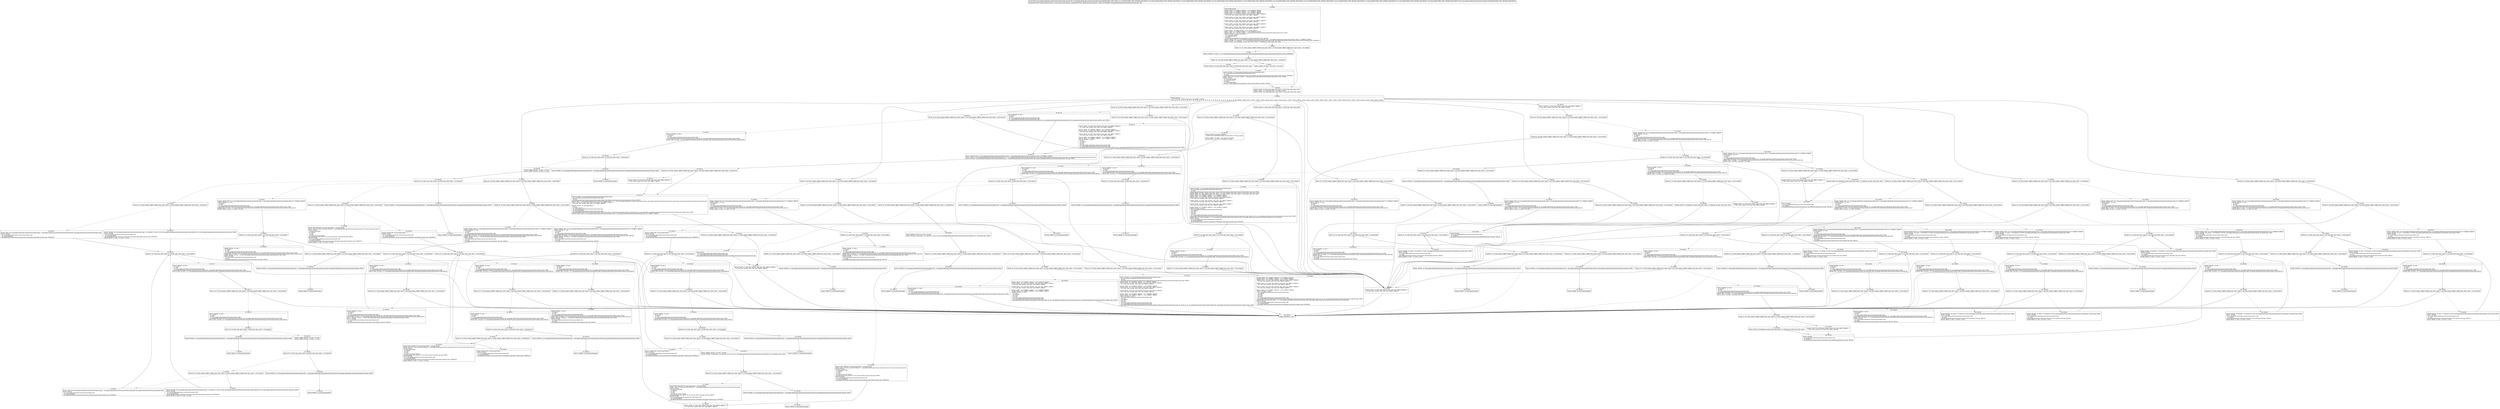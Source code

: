 digraph "CFG forcom.google.android.gms.internal.measurement.zzgm.zza(Ljava\/lang\/Object;[BIIIIIIJIJLcom\/google\/android\/gms\/internal\/measurement\/zzdk;)I" {
Node_0 [shape=record,label="{0\:\ 0x0000|MTH_ENTER_BLOCK\l|0x0000: MOVE  (r0 I:?[OBJECT, ARRAY]) = (r16 I:?[OBJECT, ARRAY]) \l0x0002: MOVE  (r1 I:?[OBJECT, ARRAY]) = (r17 I:?[OBJECT, ARRAY]) \l0x0004: MOVE  (r3 I:?[OBJECT, ARRAY]) = (r18 I:?[OBJECT, ARRAY]) \l0x0006: MOVE  (r4 I:?[int, float, boolean, short, byte, char, OBJECT, ARRAY]) = \l  (r19 I:?[int, float, boolean, short, byte, char, OBJECT, ARRAY])\l \l0x0008: MOVE  (r5 I:?[int, float, boolean, short, byte, char, OBJECT, ARRAY]) = \l  (r20 I:?[int, float, boolean, short, byte, char, OBJECT, ARRAY])\l \l0x000a: MOVE  (r2 I:?[int, float, boolean, short, byte, char, OBJECT, ARRAY]) = \l  (r21 I:?[int, float, boolean, short, byte, char, OBJECT, ARRAY])\l \l0x000c: MOVE  (r6 I:?[int, float, boolean, short, byte, char, OBJECT, ARRAY]) = \l  (r23 I:?[int, float, boolean, short, byte, char, OBJECT, ARRAY])\l \l0x000e: MOVE  (r8 I:?[int, float, boolean, short, byte, char, OBJECT, ARRAY]) = \l  (r24 I:?[int, float, boolean, short, byte, char, OBJECT, ARRAY])\l \l0x0010: MOVE  (r9 I:?[long, double]) = (r28 I:?[long, double]) \l0x0012: MOVE  (r7 I:?[OBJECT, ARRAY]) = (r30 I:?[OBJECT, ARRAY]) \l0x0014: SGET  (r11 I:sun.misc.Unsafe) =  com.google.android.gms.internal.measurement.zzgm.zzaki sun.misc.Unsafe \l0x0016: INVOKE  (r11 I:java.lang.Object) = \l  (r11 I:sun.misc.Unsafe)\l  (r1 I:java.lang.Object)\l  (r9 I:long)\l sun.misc.Unsafe.getObject(java.lang.Object, long):java.lang.Object type: VIRTUAL \l0x001a: CHECK_CAST  (r11 I:com.google.android.gms.internal.measurement.zzff) = (com.google.android.gms.internal.measurement.zzff) (r11 I:?[OBJECT, ARRAY]) \l0x001c: INVOKE  (r12 I:boolean) = (r11 I:com.google.android.gms.internal.measurement.zzff) com.google.android.gms.internal.measurement.zzff.zzrx():boolean type: INTERFACE \l0x0020: CONST  (r13 I:?[boolean, int, float, short, byte, char]) = (1 ?[boolean, int, float, short, byte, char]) \l}"];
Node_1 [shape=record,label="{1\:\ 0x0021|0x0021: IF  (r12 I:?[int, boolean, OBJECT, ARRAY, byte, short, char]) != (0 ?[int, boolean, OBJECT, ARRAY, byte, short, char])  \-\> B:7:0x0036 \l}"];
Node_2 [shape=record,label="{2\:\ 0x0023|0x0023: INVOKE  (r12 I:int) = (r11 I:com.google.android.gms.internal.measurement.zzff) com.google.android.gms.internal.measurement.zzff.size():int type: INTERFACE \l}"];
Node_3 [shape=record,label="{3\:\ 0x0027|0x0027: IF  (r12 I:?[int, boolean, OBJECT, ARRAY, byte, short, char]) != (0 ?[int, boolean, OBJECT, ARRAY, byte, short, char])  \-\> B:5:0x002c \l}"];
Node_4 [shape=record,label="{4\:\ 0x0029|0x0029: CONST  (r12 I:?[int, float, short, byte, char]) = (10 ?[int, float, short, byte, char]) \l}"];
Node_5 [shape=record,label="{5\:\ 0x002c|0x002c: ARITH  (r12 I:int) = (r12 I:int) \<\< (r13 I:int) \l}"];
Node_6 [shape=record,label="{6\:\ 0x002d|0x002d: INVOKE  (r11 I:com.google.android.gms.internal.measurement.zzff) = \l  (r11 I:com.google.android.gms.internal.measurement.zzff)\l  (r12 I:int)\l com.google.android.gms.internal.measurement.zzff.zzap(int):com.google.android.gms.internal.measurement.zzff type: INTERFACE \l0x0031: SGET  (r12 I:sun.misc.Unsafe) =  com.google.android.gms.internal.measurement.zzgm.zzaki sun.misc.Unsafe \l0x0033: INVOKE  \l  (r12 I:sun.misc.Unsafe)\l  (r1 I:java.lang.Object)\l  (r9 I:long)\l  (r11 I:java.lang.Object)\l sun.misc.Unsafe.putObject(java.lang.Object, long, java.lang.Object):void type: VIRTUAL \l}"];
Node_7 [shape=record,label="{7\:\ 0x0036|0x0036: CONST  (r9 I:?[int, float, short, byte, char]) = (5 ?[int, float, short, byte, char]) \l0x0037: CONST  (r14 I:?[long, double]) = (0 ?[long, double]) \l0x0039: CONST  (r10 I:?[int, float, short, byte, char]) = (2 ?[int, float, short, byte, char]) \l}"];
Node_8 [shape=record,label="{8\:\ 0x003a|0x003a: SWITCH  \l  (r27 I:?[int, float, boolean, short, byte, char, OBJECT, ARRAY])\l k:[18, 19, 20, 21, 22, 23, 24, 25, 26, 27, 28, 29, 30, 31, 32, 33, 34, 35, 36, 37, 38, 39, 40, 41, 42, 43, 44, 45, 46, 47, 48, 49] t:[0x03f2, 0x03b2, 0x0371, 0x0371, 0x0357, 0x0316, 0x02d5, 0x027e, 0x01c4, 0x01aa, 0x0151, 0x0357, 0x0119, 0x02d5, 0x0316, 0x00cc, 0x007f, 0x03f2, 0x03b2, 0x0371, 0x0371, 0x0357, 0x0316, 0x02d5, 0x027e, 0x0357, 0x0119, 0x02d5, 0x0316, 0x00cc, 0x007f, 0x003f] \l}"];
Node_10 [shape=record,label="{10\:\ 0x003f|0x003f: CONST  (r1 I:?[int, float, short, byte, char]) = (3 ?[int, float, short, byte, char]) \l}"];
Node_11 [shape=record,label="{11\:\ 0x0040|0x0040: IF  (r6 I:?[int, boolean, OBJECT, ARRAY, byte, short, char]) != (r1 I:?[int, boolean, OBJECT, ARRAY, byte, short, char])  \-\> B:231:0x0432 \l}"];
Node_12 [shape=record,label="{12\:\ 0x0042|0x0042: INVOKE  (r1 I:com.google.android.gms.internal.measurement.zzgx) = \l  (r0 I:com.google.android.gms.internal.measurement.zzgm)\l  (r8 I:int)\l com.google.android.gms.internal.measurement.zzgm.zzbx(int):com.google.android.gms.internal.measurement.zzgx type: DIRECT \l0x0046: ARITH  (r6 I:?[int, boolean, short, byte, char]) = (r2 I:?[int, boolean, short, byte, char]) & (\-8 ?[int, float, short, byte, char]) \l0x0048: ARITH  (r6 I:?[int, boolean, short, byte, char]) = (r6 I:?[int, boolean, short, byte, char]) \| (4 ?[int, float, short, byte, char]) \l0x004a: MOVE  (r22 I:?[OBJECT, ARRAY]) = (r1 I:?[OBJECT, ARRAY]) \l0x004c: MOVE  (r23 I:?[OBJECT, ARRAY]) = (r18 I:?[OBJECT, ARRAY]) \l0x004e: MOVE  (r24 I:?[int, float, boolean, short, byte, char, OBJECT, ARRAY]) = \l  (r19 I:?[int, float, boolean, short, byte, char, OBJECT, ARRAY])\l \l0x0050: MOVE  (r25 I:?[int, float, boolean, short, byte, char, OBJECT, ARRAY]) = \l  (r20 I:?[int, float, boolean, short, byte, char, OBJECT, ARRAY])\l \l0x0052: MOVE  (r26 I:?[int, float, boolean, short, byte, char, OBJECT, ARRAY]) = \l  (r6 I:?[int, float, boolean, short, byte, char, OBJECT, ARRAY])\l \l0x0054: MOVE  (r27 I:?[OBJECT, ARRAY]) = (r30 I:?[OBJECT, ARRAY]) \l0x0056: INVOKE  (r4 I:int) = \l  (r22 I:com.google.android.gms.internal.measurement.zzgx)\l  (r23 I:byte[])\l  (r24 I:int)\l  (r25 I:int)\l  (r26 I:int)\l  (r27 I:com.google.android.gms.internal.measurement.zzdk)\l com.google.android.gms.internal.measurement.zzdl.zza(com.google.android.gms.internal.measurement.zzgx, byte[], int, int, int, com.google.android.gms.internal.measurement.zzdk):int type: STATIC \l0x005a: IGET  (r8 I:java.lang.Object) = (r7 I:com.google.android.gms.internal.measurement.zzdk) com.google.android.gms.internal.measurement.zzdk.zzadc java.lang.Object \l0x005c: INVOKE  \l  (r11 I:com.google.android.gms.internal.measurement.zzff)\l  (r8 I:java.lang.Object)\l com.google.android.gms.internal.measurement.zzff.add(java.lang.Object):boolean type: INTERFACE \l}"];
Node_13 [shape=record,label="{13\:\ 0x005f|0x005f: IF  (r4 I:?[int, byte, short, char]) \>= (r5 I:?[int, byte, short, char])  \-\> B:231:0x0432 \l}"];
Node_14 [shape=record,label="{14\:\ 0x0061|0x0061: INVOKE  (r8 I:int) = \l  (r3 I:byte[])\l  (r4 I:int)\l  (r7 I:com.google.android.gms.internal.measurement.zzdk)\l com.google.android.gms.internal.measurement.zzdl.zza(byte[], int, com.google.android.gms.internal.measurement.zzdk):int type: STATIC \l0x0065: IGET  (r9 I:int) = (r7 I:com.google.android.gms.internal.measurement.zzdk) com.google.android.gms.internal.measurement.zzdk.zzada int \l}"];
Node_15 [shape=record,label="{15\:\ 0x0067|0x0067: IF  (r2 I:?[int, boolean, OBJECT, ARRAY, byte, short, char]) != (r9 I:?[int, boolean, OBJECT, ARRAY, byte, short, char])  \-\> B:231:0x0432 \l}"];
Node_16 [shape=record,label="{16\:\ 0x0069|0x0069: MOVE  (r22 I:?[OBJECT, ARRAY]) = (r1 I:?[OBJECT, ARRAY]) \l0x006b: MOVE  (r23 I:?[OBJECT, ARRAY]) = (r18 I:?[OBJECT, ARRAY]) \l0x006d: MOVE  (r24 I:?[int, float, boolean, short, byte, char, OBJECT, ARRAY]) = \l  (r8 I:?[int, float, boolean, short, byte, char, OBJECT, ARRAY])\l \l0x006f: MOVE  (r25 I:?[int, float, boolean, short, byte, char, OBJECT, ARRAY]) = \l  (r20 I:?[int, float, boolean, short, byte, char, OBJECT, ARRAY])\l \l0x0071: MOVE  (r26 I:?[int, float, boolean, short, byte, char, OBJECT, ARRAY]) = \l  (r6 I:?[int, float, boolean, short, byte, char, OBJECT, ARRAY])\l \l0x0073: MOVE  (r27 I:?[OBJECT, ARRAY]) = (r30 I:?[OBJECT, ARRAY]) \l0x0075: INVOKE  (r4 I:int) = \l  (r22 I:com.google.android.gms.internal.measurement.zzgx)\l  (r23 I:byte[])\l  (r24 I:int)\l  (r25 I:int)\l  (r26 I:int)\l  (r27 I:com.google.android.gms.internal.measurement.zzdk)\l com.google.android.gms.internal.measurement.zzdl.zza(com.google.android.gms.internal.measurement.zzgx, byte[], int, int, int, com.google.android.gms.internal.measurement.zzdk):int type: STATIC \l0x0079: IGET  (r8 I:java.lang.Object) = (r7 I:com.google.android.gms.internal.measurement.zzdk) com.google.android.gms.internal.measurement.zzdk.zzadc java.lang.Object \l0x007b: INVOKE  \l  (r11 I:com.google.android.gms.internal.measurement.zzff)\l  (r8 I:java.lang.Object)\l com.google.android.gms.internal.measurement.zzff.add(java.lang.Object):boolean type: INTERFACE \l}"];
Node_17 [shape=record,label="{17\:\ 0x007f|0x007f: IF  (r6 I:?[int, boolean, OBJECT, ARRAY, byte, short, char]) != (r10 I:?[int, boolean, OBJECT, ARRAY, byte, short, char])  \-\> B:25:0x00a3 \l}"];
Node_18 [shape=record,label="{18\:\ 0x0081|0x0081: CHECK_CAST  (r11 I:com.google.android.gms.internal.measurement.zzfw) = (com.google.android.gms.internal.measurement.zzfw) (r11 I:?[OBJECT, ARRAY]) \l0x0083: INVOKE  (r1 I:int) = \l  (r3 I:byte[])\l  (r4 I:int)\l  (r7 I:com.google.android.gms.internal.measurement.zzdk)\l com.google.android.gms.internal.measurement.zzdl.zza(byte[], int, com.google.android.gms.internal.measurement.zzdk):int type: STATIC \l0x0087: IGET  (r2 I:int) = (r7 I:com.google.android.gms.internal.measurement.zzdk) com.google.android.gms.internal.measurement.zzdk.zzada int \l0x0089: ARITH  (r2 I:int) = (r2 I:int) + (r1 I:int) \l}"];
Node_19 [shape=record,label="{19\:\ 0x008a|0x008a: IF  (r1 I:?[int, byte, short, char]) \>= (r2 I:?[int, byte, short, char])  \-\> B:21:0x009a \l}"];
Node_20 [shape=record,label="{20\:\ 0x008c|0x008c: INVOKE  (r1 I:int) = \l  (r3 I:byte[])\l  (r1 I:int)\l  (r7 I:com.google.android.gms.internal.measurement.zzdk)\l com.google.android.gms.internal.measurement.zzdl.zzb(byte[], int, com.google.android.gms.internal.measurement.zzdk):int type: STATIC \l0x0090: IGET  (r4 I:long) = (r7 I:com.google.android.gms.internal.measurement.zzdk) com.google.android.gms.internal.measurement.zzdk.zzadb long \l0x0092: INVOKE  (r4 I:long) = (r4 I:long) com.google.android.gms.internal.measurement.zzeb.zzbm(long):long type: STATIC \l0x0096: INVOKE  \l  (r11 I:com.google.android.gms.internal.measurement.zzfw)\l  (r4 I:long)\l com.google.android.gms.internal.measurement.zzfw.zzby(long):void type: VIRTUAL \l}"];
Node_21 [shape=record,label="{21\:\ 0x009a|0x009a: IF  (r1 I:?[int, boolean, OBJECT, ARRAY, byte, short, char]) != (r2 I:?[int, boolean, OBJECT, ARRAY, byte, short, char])  \-\> B:23:0x009e \l}"];
Node_23 [shape=record,label="{23\:\ 0x009e|0x009e: INVOKE  (r1 I:com.google.android.gms.internal.measurement.zzfi) =  com.google.android.gms.internal.measurement.zzfi.zzut():com.google.android.gms.internal.measurement.zzfi type: STATIC \l}"];
Node_24 [shape=record,label="{24\:\ 0x00a2|0x00a2: THROW  (r1 I:java.lang.Throwable) \l}"];
Node_25 [shape=record,label="{25\:\ 0x00a3|0x00a3: IF  (r6 I:?[int, boolean, OBJECT, ARRAY, byte, short, char]) != (0 ?[int, boolean, OBJECT, ARRAY, byte, short, char])  \-\> B:231:0x0432 \l}"];
Node_26 [shape=record,label="{26\:\ 0x00a5|0x00a5: CHECK_CAST  (r11 I:com.google.android.gms.internal.measurement.zzfw) = (com.google.android.gms.internal.measurement.zzfw) (r11 I:?[OBJECT, ARRAY]) \l0x00a7: INVOKE  (r1 I:int) = \l  (r3 I:byte[])\l  (r4 I:int)\l  (r7 I:com.google.android.gms.internal.measurement.zzdk)\l com.google.android.gms.internal.measurement.zzdl.zzb(byte[], int, com.google.android.gms.internal.measurement.zzdk):int type: STATIC \l0x00ab: IGET  (r8 I:long) = (r7 I:com.google.android.gms.internal.measurement.zzdk) com.google.android.gms.internal.measurement.zzdk.zzadb long \l0x00ad: INVOKE  (r8 I:long) = (r8 I:long) com.google.android.gms.internal.measurement.zzeb.zzbm(long):long type: STATIC \l0x00b1: INVOKE  \l  (r11 I:com.google.android.gms.internal.measurement.zzfw)\l  (r8 I:long)\l com.google.android.gms.internal.measurement.zzfw.zzby(long):void type: VIRTUAL \l}"];
Node_27 [shape=record,label="{27\:\ 0x00b4|0x00b4: IF  (r1 I:?[int, byte, short, char]) \>= (r5 I:?[int, byte, short, char])  \-\> B:232:0x0433 \l}"];
Node_28 [shape=record,label="{28\:\ 0x00b6|0x00b6: INVOKE  (r4 I:int) = \l  (r3 I:byte[])\l  (r1 I:int)\l  (r7 I:com.google.android.gms.internal.measurement.zzdk)\l com.google.android.gms.internal.measurement.zzdl.zza(byte[], int, com.google.android.gms.internal.measurement.zzdk):int type: STATIC \l0x00ba: IGET  (r6 I:int) = (r7 I:com.google.android.gms.internal.measurement.zzdk) com.google.android.gms.internal.measurement.zzdk.zzada int \l}"];
Node_29 [shape=record,label="{29\:\ 0x00bc|0x00bc: IF  (r2 I:?[int, boolean, OBJECT, ARRAY, byte, short, char]) != (r6 I:?[int, boolean, OBJECT, ARRAY, byte, short, char])  \-\> B:232:0x0433 \l}"];
Node_30 [shape=record,label="{30\:\ 0x00be|0x00be: INVOKE  (r1 I:int) = \l  (r3 I:byte[])\l  (r4 I:int)\l  (r7 I:com.google.android.gms.internal.measurement.zzdk)\l com.google.android.gms.internal.measurement.zzdl.zzb(byte[], int, com.google.android.gms.internal.measurement.zzdk):int type: STATIC \l0x00c2: IGET  (r8 I:long) = (r7 I:com.google.android.gms.internal.measurement.zzdk) com.google.android.gms.internal.measurement.zzdk.zzadb long \l0x00c4: INVOKE  (r8 I:long) = (r8 I:long) com.google.android.gms.internal.measurement.zzeb.zzbm(long):long type: STATIC \l0x00c8: INVOKE  \l  (r11 I:com.google.android.gms.internal.measurement.zzfw)\l  (r8 I:long)\l com.google.android.gms.internal.measurement.zzfw.zzby(long):void type: VIRTUAL \l}"];
Node_31 [shape=record,label="{31\:\ 0x00cc|0x00cc: IF  (r6 I:?[int, boolean, OBJECT, ARRAY, byte, short, char]) != (r10 I:?[int, boolean, OBJECT, ARRAY, byte, short, char])  \-\> B:39:0x00f0 \l}"];
Node_32 [shape=record,label="{32\:\ 0x00ce|0x00ce: CHECK_CAST  (r11 I:com.google.android.gms.internal.measurement.zzfa) = (com.google.android.gms.internal.measurement.zzfa) (r11 I:?[OBJECT, ARRAY]) \l0x00d0: INVOKE  (r1 I:int) = \l  (r3 I:byte[])\l  (r4 I:int)\l  (r7 I:com.google.android.gms.internal.measurement.zzdk)\l com.google.android.gms.internal.measurement.zzdl.zza(byte[], int, com.google.android.gms.internal.measurement.zzdk):int type: STATIC \l0x00d4: IGET  (r2 I:int) = (r7 I:com.google.android.gms.internal.measurement.zzdk) com.google.android.gms.internal.measurement.zzdk.zzada int \l0x00d6: ARITH  (r2 I:int) = (r2 I:int) + (r1 I:int) \l}"];
Node_33 [shape=record,label="{33\:\ 0x00d7|0x00d7: IF  (r1 I:?[int, byte, short, char]) \>= (r2 I:?[int, byte, short, char])  \-\> B:35:0x00e7 \l}"];
Node_34 [shape=record,label="{34\:\ 0x00d9|0x00d9: INVOKE  (r1 I:int) = \l  (r3 I:byte[])\l  (r1 I:int)\l  (r7 I:com.google.android.gms.internal.measurement.zzdk)\l com.google.android.gms.internal.measurement.zzdl.zza(byte[], int, com.google.android.gms.internal.measurement.zzdk):int type: STATIC \l0x00dd: IGET  (r4 I:int) = (r7 I:com.google.android.gms.internal.measurement.zzdk) com.google.android.gms.internal.measurement.zzdk.zzada int \l0x00df: INVOKE  (r4 I:int) = (r4 I:int) com.google.android.gms.internal.measurement.zzeb.zzaz(int):int type: STATIC \l0x00e3: INVOKE  \l  (r11 I:com.google.android.gms.internal.measurement.zzfa)\l  (r4 I:int)\l com.google.android.gms.internal.measurement.zzfa.zzbu(int):void type: VIRTUAL \l}"];
Node_35 [shape=record,label="{35\:\ 0x00e7|0x00e7: IF  (r1 I:?[int, boolean, OBJECT, ARRAY, byte, short, char]) != (r2 I:?[int, boolean, OBJECT, ARRAY, byte, short, char])  \-\> B:37:0x00eb \l}"];
Node_37 [shape=record,label="{37\:\ 0x00eb|0x00eb: INVOKE  (r1 I:com.google.android.gms.internal.measurement.zzfi) =  com.google.android.gms.internal.measurement.zzfi.zzut():com.google.android.gms.internal.measurement.zzfi type: STATIC \l}"];
Node_38 [shape=record,label="{38\:\ 0x00ef|0x00ef: THROW  (r1 I:java.lang.Throwable) \l}"];
Node_39 [shape=record,label="{39\:\ 0x00f0|0x00f0: IF  (r6 I:?[int, boolean, OBJECT, ARRAY, byte, short, char]) != (0 ?[int, boolean, OBJECT, ARRAY, byte, short, char])  \-\> B:231:0x0432 \l}"];
Node_40 [shape=record,label="{40\:\ 0x00f2|0x00f2: CHECK_CAST  (r11 I:com.google.android.gms.internal.measurement.zzfa) = (com.google.android.gms.internal.measurement.zzfa) (r11 I:?[OBJECT, ARRAY]) \l0x00f4: INVOKE  (r1 I:int) = \l  (r3 I:byte[])\l  (r4 I:int)\l  (r7 I:com.google.android.gms.internal.measurement.zzdk)\l com.google.android.gms.internal.measurement.zzdl.zza(byte[], int, com.google.android.gms.internal.measurement.zzdk):int type: STATIC \l0x00f8: IGET  (r4 I:int) = (r7 I:com.google.android.gms.internal.measurement.zzdk) com.google.android.gms.internal.measurement.zzdk.zzada int \l0x00fa: INVOKE  (r4 I:int) = (r4 I:int) com.google.android.gms.internal.measurement.zzeb.zzaz(int):int type: STATIC \l0x00fe: INVOKE  \l  (r11 I:com.google.android.gms.internal.measurement.zzfa)\l  (r4 I:int)\l com.google.android.gms.internal.measurement.zzfa.zzbu(int):void type: VIRTUAL \l}"];
Node_41 [shape=record,label="{41\:\ 0x0101|0x0101: IF  (r1 I:?[int, byte, short, char]) \>= (r5 I:?[int, byte, short, char])  \-\> B:232:0x0433 \l}"];
Node_42 [shape=record,label="{42\:\ 0x0103|0x0103: INVOKE  (r4 I:int) = \l  (r3 I:byte[])\l  (r1 I:int)\l  (r7 I:com.google.android.gms.internal.measurement.zzdk)\l com.google.android.gms.internal.measurement.zzdl.zza(byte[], int, com.google.android.gms.internal.measurement.zzdk):int type: STATIC \l0x0107: IGET  (r6 I:int) = (r7 I:com.google.android.gms.internal.measurement.zzdk) com.google.android.gms.internal.measurement.zzdk.zzada int \l}"];
Node_43 [shape=record,label="{43\:\ 0x0109|0x0109: IF  (r2 I:?[int, boolean, OBJECT, ARRAY, byte, short, char]) != (r6 I:?[int, boolean, OBJECT, ARRAY, byte, short, char])  \-\> B:232:0x0433 \l}"];
Node_44 [shape=record,label="{44\:\ 0x010b|0x010b: INVOKE  (r1 I:int) = \l  (r3 I:byte[])\l  (r4 I:int)\l  (r7 I:com.google.android.gms.internal.measurement.zzdk)\l com.google.android.gms.internal.measurement.zzdl.zza(byte[], int, com.google.android.gms.internal.measurement.zzdk):int type: STATIC \l0x010f: IGET  (r4 I:int) = (r7 I:com.google.android.gms.internal.measurement.zzdk) com.google.android.gms.internal.measurement.zzdk.zzada int \l0x0111: INVOKE  (r4 I:int) = (r4 I:int) com.google.android.gms.internal.measurement.zzeb.zzaz(int):int type: STATIC \l0x0115: INVOKE  \l  (r11 I:com.google.android.gms.internal.measurement.zzfa)\l  (r4 I:int)\l com.google.android.gms.internal.measurement.zzfa.zzbu(int):void type: VIRTUAL \l}"];
Node_45 [shape=record,label="{45\:\ 0x0119|0x0119: IF  (r6 I:?[int, boolean, OBJECT, ARRAY, byte, short, char]) != (r10 I:?[int, boolean, OBJECT, ARRAY, byte, short, char])  \-\> B:47:0x0120 \l}"];
Node_46 [shape=record,label="{46\:\ 0x011b|0x011b: INVOKE  (r2 I:int) = \l  (r3 I:byte[])\l  (r4 I:int)\l  (r11 I:com.google.android.gms.internal.measurement.zzff)\l  (r7 I:com.google.android.gms.internal.measurement.zzdk)\l com.google.android.gms.internal.measurement.zzdl.zza(byte[], int, com.google.android.gms.internal.measurement.zzff, com.google.android.gms.internal.measurement.zzdk):int type: STATIC \l}"];
Node_47 [shape=record,label="{47\:\ 0x0120|0x0120: IF  (r6 I:?[int, boolean, OBJECT, ARRAY, byte, short, char]) != (0 ?[int, boolean, OBJECT, ARRAY, byte, short, char])  \-\> B:231:0x0432 \l}"];
Node_48 [shape=record,label="{48\:\ 0x0122|0x0122: MOVE  (r2 I:?[int, float, boolean, short, byte, char, OBJECT, ARRAY]) = \l  (r21 I:?[int, float, boolean, short, byte, char, OBJECT, ARRAY])\l \l0x0124: MOVE  (r3 I:?[OBJECT, ARRAY]) = (r18 I:?[OBJECT, ARRAY]) \l0x0126: MOVE  (r4 I:?[int, float, boolean, short, byte, char, OBJECT, ARRAY]) = \l  (r19 I:?[int, float, boolean, short, byte, char, OBJECT, ARRAY])\l \l0x0128: MOVE  (r5 I:?[int, float, boolean, short, byte, char, OBJECT, ARRAY]) = \l  (r20 I:?[int, float, boolean, short, byte, char, OBJECT, ARRAY])\l \l0x012a: MOVE  (r6 I:?[OBJECT, ARRAY]) = (r11 I:?[OBJECT, ARRAY]) \l0x012b: MOVE  (r7 I:?[OBJECT, ARRAY]) = (r30 I:?[OBJECT, ARRAY]) \l0x012d: INVOKE  (r2 I:int) = \l  (r2 I:int)\l  (r3 I:byte[])\l  (r4 I:int)\l  (r5 I:int)\l  (r6 I:com.google.android.gms.internal.measurement.zzff)\l  (r7 I:com.google.android.gms.internal.measurement.zzdk)\l com.google.android.gms.internal.measurement.zzdl.zza(int, byte[], int, int, com.google.android.gms.internal.measurement.zzff, com.google.android.gms.internal.measurement.zzdk):int type: STATIC \l}"];
Node_49 [shape=record,label="{49\:\ 0x0131|0x0131: CHECK_CAST  (r1 I:com.google.android.gms.internal.measurement.zzey) = (com.google.android.gms.internal.measurement.zzey) (r1 I:?[OBJECT, ARRAY]) \l0x0133: IGET  (r3 I:com.google.android.gms.internal.measurement.zzhs) = (r1 I:com.google.android.gms.internal.measurement.zzey) com.google.android.gms.internal.measurement.zzey.zzahz com.google.android.gms.internal.measurement.zzhs \l0x0135: INVOKE  (r4 I:com.google.android.gms.internal.measurement.zzhs) =  com.google.android.gms.internal.measurement.zzhs.zzwq():com.google.android.gms.internal.measurement.zzhs type: STATIC \l}"];
Node_50 [shape=record,label="{50\:\ 0x0139|0x0139: IF  (r3 I:?[int, boolean, OBJECT, ARRAY, byte, short, char]) != (r4 I:?[int, boolean, OBJECT, ARRAY, byte, short, char])  \-\> B:52:0x013c \l}"];
Node_51 [shape=record,label="{51\:\ 0x013b|0x013b: CONST  (r3 I:?[int, float, boolean, short, byte, char, OBJECT, ARRAY]) = \l  (0 ?[int, float, boolean, short, byte, char, OBJECT, ARRAY])\l \l}"];
Node_52 [shape=record,label="{52\:\ 0x013c|0x013c: INVOKE  (r4 I:com.google.android.gms.internal.measurement.zzfe) = \l  (r0 I:com.google.android.gms.internal.measurement.zzgm)\l  (r8 I:int)\l com.google.android.gms.internal.measurement.zzgm.zzbz(int):com.google.android.gms.internal.measurement.zzfe type: DIRECT \l0x0140: IGET  (r5 I:com.google.android.gms.internal.measurement.zzhp\<?, ?\>) = (r0 I:com.google.android.gms.internal.measurement.zzgm) com.google.android.gms.internal.measurement.zzgm.zzakx com.google.android.gms.internal.measurement.zzhp \l0x0142: MOVE  (r6 I:?[int, float, boolean, short, byte, char, OBJECT, ARRAY]) = \l  (r22 I:?[int, float, boolean, short, byte, char, OBJECT, ARRAY])\l \l0x0144: INVOKE  (r3 I:java.lang.Object) = \l  (r6 I:int)\l  (r11 I:java.util.List)\l  (r4 I:com.google.android.gms.internal.measurement.zzfe)\l  (r3 I:java.lang.Object)\l  (r5 I:com.google.android.gms.internal.measurement.zzhp)\l com.google.android.gms.internal.measurement.zzgz.zza(int, java.util.List, com.google.android.gms.internal.measurement.zzfe, java.lang.Object, com.google.android.gms.internal.measurement.zzhp):java.lang.Object type: STATIC \l0x0148: CHECK_CAST  (r3 I:com.google.android.gms.internal.measurement.zzhs) = (com.google.android.gms.internal.measurement.zzhs) (r3 I:?[OBJECT, ARRAY]) \l}"];
Node_53 [shape=record,label="{53\:\ 0x014a|0x014a: IF  (r3 I:?[int, boolean, OBJECT, ARRAY, byte, short, char]) == (0 ?[int, boolean, OBJECT, ARRAY, byte, short, char])  \-\> B:55:0x014e \l}"];
Node_54 [shape=record,label="{54\:\ 0x014c|0x014c: IPUT  \l  (r3 I:com.google.android.gms.internal.measurement.zzhs)\l  (r1 I:com.google.android.gms.internal.measurement.zzey)\l com.google.android.gms.internal.measurement.zzey.zzahz com.google.android.gms.internal.measurement.zzhs \l}"];
Node_55 [shape=record,label="{55\:\ 0x014e|0x014e: MOVE  (r1 I:?[int, float, boolean, short, byte, char, OBJECT, ARRAY]) = \l  (r2 I:?[int, float, boolean, short, byte, char, OBJECT, ARRAY])\l \l}"];
Node_56 [shape=record,label="{56\:\ 0x0151|0x0151: IF  (r6 I:?[int, boolean, OBJECT, ARRAY, byte, short, char]) != (r10 I:?[int, boolean, OBJECT, ARRAY, byte, short, char])  \-\> B:231:0x0432 \l}"];
Node_57 [shape=record,label="{57\:\ 0x0153|0x0153: INVOKE  (r1 I:int) = \l  (r3 I:byte[])\l  (r4 I:int)\l  (r7 I:com.google.android.gms.internal.measurement.zzdk)\l com.google.android.gms.internal.measurement.zzdl.zza(byte[], int, com.google.android.gms.internal.measurement.zzdk):int type: STATIC \l0x0157: IGET  (r4 I:int) = (r7 I:com.google.android.gms.internal.measurement.zzdk) com.google.android.gms.internal.measurement.zzdk.zzada int \l}"];
Node_58 [shape=record,label="{58\:\ 0x0159|0x0159: IF  (r4 I:?[int, byte, short, char]) \< (0 ?[int, byte, short, char])  \-\> B:80:0x01a5 \l}"];
Node_59 [shape=record,label="{59\:\ 0x015b|0x015b: ARRAY_LENGTH  (r6 I:int) = (r3 I:?[]) \l0x015c: ARITH  (r6 I:int) = (r6 I:int) \- (r1 I:int) \l}"];
Node_60 [shape=record,label="{60\:\ 0x015d|0x015d: IF  (r4 I:?[int, byte, short, char]) \> (r6 I:?[int, byte, short, char])  \-\> B:78:0x01a0 \l}"];
Node_61 [shape=record,label="{61\:\ 0x015f|0x015f: IF  (r4 I:?[int, boolean, OBJECT, ARRAY, byte, short, char]) != (0 ?[int, boolean, OBJECT, ARRAY, byte, short, char])  \-\> B:63:0x0167 \l}"];
Node_62 [shape=record,label="{62\:\ 0x0161|0x0161: SGET  (r4 I:com.google.android.gms.internal.measurement.zzdp) =  com.google.android.gms.internal.measurement.zzdp.zzadh com.google.android.gms.internal.measurement.zzdp \l0x0163: INVOKE  \l  (r11 I:com.google.android.gms.internal.measurement.zzff)\l  (r4 I:java.lang.Object)\l com.google.android.gms.internal.measurement.zzff.add(java.lang.Object):boolean type: INTERFACE \l}"];
Node_63 [shape=record,label="{63\:\ 0x0167|0x0167: INVOKE  (r6 I:com.google.android.gms.internal.measurement.zzdp) = (r3 I:byte[]), (r1 I:int), (r4 I:int) com.google.android.gms.internal.measurement.zzdp.zzb(byte[], int, int):com.google.android.gms.internal.measurement.zzdp type: STATIC \l0x016b: INVOKE  \l  (r11 I:com.google.android.gms.internal.measurement.zzff)\l  (r6 I:java.lang.Object)\l com.google.android.gms.internal.measurement.zzff.add(java.lang.Object):boolean type: INTERFACE \l0x016e: ARITH  (r1 I:int) = (r1 I:int) + (r4 I:int) \l}"];
Node_64 [shape=record,label="{64\:\ 0x016f|0x016f: IF  (r1 I:?[int, byte, short, char]) \>= (r5 I:?[int, byte, short, char])  \-\> B:232:0x0433 \l}"];
Node_65 [shape=record,label="{65\:\ 0x0171|0x0171: INVOKE  (r4 I:int) = \l  (r3 I:byte[])\l  (r1 I:int)\l  (r7 I:com.google.android.gms.internal.measurement.zzdk)\l com.google.android.gms.internal.measurement.zzdl.zza(byte[], int, com.google.android.gms.internal.measurement.zzdk):int type: STATIC \l0x0175: IGET  (r6 I:int) = (r7 I:com.google.android.gms.internal.measurement.zzdk) com.google.android.gms.internal.measurement.zzdk.zzada int \l}"];
Node_66 [shape=record,label="{66\:\ 0x0177|0x0177: IF  (r2 I:?[int, boolean, OBJECT, ARRAY, byte, short, char]) != (r6 I:?[int, boolean, OBJECT, ARRAY, byte, short, char])  \-\> B:232:0x0433 \l}"];
Node_67 [shape=record,label="{67\:\ 0x0179|0x0179: INVOKE  (r1 I:int) = \l  (r3 I:byte[])\l  (r4 I:int)\l  (r7 I:com.google.android.gms.internal.measurement.zzdk)\l com.google.android.gms.internal.measurement.zzdl.zza(byte[], int, com.google.android.gms.internal.measurement.zzdk):int type: STATIC \l0x017d: IGET  (r4 I:int) = (r7 I:com.google.android.gms.internal.measurement.zzdk) com.google.android.gms.internal.measurement.zzdk.zzada int \l}"];
Node_68 [shape=record,label="{68\:\ 0x017f|0x017f: IF  (r4 I:?[int, byte, short, char]) \< (0 ?[int, byte, short, char])  \-\> B:76:0x019b \l}"];
Node_69 [shape=record,label="{69\:\ 0x0181|0x0181: ARRAY_LENGTH  (r6 I:int) = (r3 I:?[]) \l0x0182: ARITH  (r6 I:int) = (r6 I:int) \- (r1 I:int) \l}"];
Node_70 [shape=record,label="{70\:\ 0x0183|0x0183: IF  (r4 I:?[int, byte, short, char]) \> (r6 I:?[int, byte, short, char])  \-\> B:74:0x0196 \l}"];
Node_71 [shape=record,label="{71\:\ 0x0185|0x0185: IF  (r4 I:?[int, boolean, OBJECT, ARRAY, byte, short, char]) != (0 ?[int, boolean, OBJECT, ARRAY, byte, short, char])  \-\> B:73:0x018d \l}"];
Node_72 [shape=record,label="{72\:\ 0x0187|0x0187: SGET  (r4 I:com.google.android.gms.internal.measurement.zzdp) =  com.google.android.gms.internal.measurement.zzdp.zzadh com.google.android.gms.internal.measurement.zzdp \l0x0189: INVOKE  \l  (r11 I:com.google.android.gms.internal.measurement.zzff)\l  (r4 I:java.lang.Object)\l com.google.android.gms.internal.measurement.zzff.add(java.lang.Object):boolean type: INTERFACE \l}"];
Node_73 [shape=record,label="{73\:\ 0x018d|0x018d: INVOKE  (r6 I:com.google.android.gms.internal.measurement.zzdp) = (r3 I:byte[]), (r1 I:int), (r4 I:int) com.google.android.gms.internal.measurement.zzdp.zzb(byte[], int, int):com.google.android.gms.internal.measurement.zzdp type: STATIC \l0x0191: INVOKE  \l  (r11 I:com.google.android.gms.internal.measurement.zzff)\l  (r6 I:java.lang.Object)\l com.google.android.gms.internal.measurement.zzff.add(java.lang.Object):boolean type: INTERFACE \l0x0194: ARITH  (r1 I:int) = (r1 I:int) + (r4 I:int) \l}"];
Node_74 [shape=record,label="{74\:\ 0x0196|0x0196: INVOKE  (r1 I:com.google.android.gms.internal.measurement.zzfi) =  com.google.android.gms.internal.measurement.zzfi.zzut():com.google.android.gms.internal.measurement.zzfi type: STATIC \l}"];
Node_75 [shape=record,label="{75\:\ 0x019a|0x019a: THROW  (r1 I:java.lang.Throwable) \l}"];
Node_76 [shape=record,label="{76\:\ 0x019b|0x019b: INVOKE  (r1 I:com.google.android.gms.internal.measurement.zzfi) =  com.google.android.gms.internal.measurement.zzfi.zzuu():com.google.android.gms.internal.measurement.zzfi type: STATIC \l}"];
Node_77 [shape=record,label="{77\:\ 0x019f|0x019f: THROW  (r1 I:java.lang.Throwable) \l}"];
Node_78 [shape=record,label="{78\:\ 0x01a0|0x01a0: INVOKE  (r1 I:com.google.android.gms.internal.measurement.zzfi) =  com.google.android.gms.internal.measurement.zzfi.zzut():com.google.android.gms.internal.measurement.zzfi type: STATIC \l}"];
Node_79 [shape=record,label="{79\:\ 0x01a4|0x01a4: THROW  (r1 I:java.lang.Throwable) \l}"];
Node_80 [shape=record,label="{80\:\ 0x01a5|0x01a5: INVOKE  (r1 I:com.google.android.gms.internal.measurement.zzfi) =  com.google.android.gms.internal.measurement.zzfi.zzuu():com.google.android.gms.internal.measurement.zzfi type: STATIC \l}"];
Node_81 [shape=record,label="{81\:\ 0x01a9|0x01a9: THROW  (r1 I:java.lang.Throwable) \l}"];
Node_82 [shape=record,label="{82\:\ 0x01aa|0x01aa: IF  (r6 I:?[int, boolean, OBJECT, ARRAY, byte, short, char]) != (r10 I:?[int, boolean, OBJECT, ARRAY, byte, short, char])  \-\> B:231:0x0432 \l}"];
Node_83 [shape=record,label="{83\:\ 0x01ac|0x01ac: INVOKE  (r1 I:com.google.android.gms.internal.measurement.zzgx) = \l  (r0 I:com.google.android.gms.internal.measurement.zzgm)\l  (r8 I:int)\l com.google.android.gms.internal.measurement.zzgm.zzbx(int):com.google.android.gms.internal.measurement.zzgx type: DIRECT \l0x01b0: MOVE  (r22 I:?[OBJECT, ARRAY]) = (r1 I:?[OBJECT, ARRAY]) \l0x01b2: MOVE  (r23 I:?[int, float, boolean, short, byte, char, OBJECT, ARRAY]) = \l  (r21 I:?[int, float, boolean, short, byte, char, OBJECT, ARRAY])\l \l0x01b4: MOVE  (r24 I:?[OBJECT, ARRAY]) = (r18 I:?[OBJECT, ARRAY]) \l0x01b6: MOVE  (r25 I:?[int, float, boolean, short, byte, char, OBJECT, ARRAY]) = \l  (r19 I:?[int, float, boolean, short, byte, char, OBJECT, ARRAY])\l \l0x01b8: MOVE  (r26 I:?[int, float, boolean, short, byte, char, OBJECT, ARRAY]) = \l  (r20 I:?[int, float, boolean, short, byte, char, OBJECT, ARRAY])\l \l0x01ba: MOVE  (r27 I:?[OBJECT, ARRAY]) = (r11 I:?[OBJECT, ARRAY]) \l0x01bc: MOVE  (r28 I:?[OBJECT, ARRAY]) = (r30 I:?[OBJECT, ARRAY]) \l0x01be: INVOKE  (r1 I:int) = \l  (r22 I:com.google.android.gms.internal.measurement.zzgx)\l  (r23 I:int)\l  (r24 I:byte[])\l  (r25 I:int)\l  (r26 I:int)\l  (r27 I:com.google.android.gms.internal.measurement.zzff)\l  (r28 I:com.google.android.gms.internal.measurement.zzdk)\l com.google.android.gms.internal.measurement.zzdl.zza(com.google.android.gms.internal.measurement.zzgx, int, byte[], int, int, com.google.android.gms.internal.measurement.zzff, com.google.android.gms.internal.measurement.zzdk):int type: STATIC \l}"];
Node_84 [shape=record,label="{84\:\ 0x01c4|0x01c4: IF  (r6 I:?[int, boolean, OBJECT, ARRAY, byte, short, char]) != (r10 I:?[int, boolean, OBJECT, ARRAY, byte, short, char])  \-\> B:231:0x0432 \l}"];
Node_85 [shape=record,label="{85\:\ 0x01c6|0x01c6: CONST  (r8 I:?[long, double]) = \l  (536870912(0x20000000, double:2.652494739E\-315) ?[long, double])\l \l0x01c9: ARITH  (r8 I:long) = (r25 I:long) & (r8 I:long) \l0x01cb: CMP_L  (r1 I:int) = (r8 I:long), (r14 I:long) \l}"];
Node_86 [shape=record,label="{86\:\ 0x01cd|0x01cd: IF  (r1 I:?[int, boolean, OBJECT, ARRAY, byte, short, char]) != (0 ?[int, boolean, OBJECT, ARRAY, byte, short, char])  \-\> B:104:0x021a \l}"];
Node_87 [shape=record,label="{87\:\ 0x01cf|0x01cf: INVOKE  (r1 I:int) = \l  (r3 I:byte[])\l  (r4 I:int)\l  (r7 I:com.google.android.gms.internal.measurement.zzdk)\l com.google.android.gms.internal.measurement.zzdl.zza(byte[], int, com.google.android.gms.internal.measurement.zzdk):int type: STATIC \l0x01d3: IGET  (r4 I:int) = (r7 I:com.google.android.gms.internal.measurement.zzdk) com.google.android.gms.internal.measurement.zzdk.zzada int \l}"];
Node_88 [shape=record,label="{88\:\ 0x01d5|0x01d5: IF  (r4 I:?[int, byte, short, char]) \< (0 ?[int, byte, short, char])  \-\> B:102:0x0215 \l}"];
Node_89 [shape=record,label="{89\:\ 0x01d7|0x01d7: IF  (r4 I:?[int, boolean, OBJECT, ARRAY, byte, short, char]) != (0 ?[int, boolean, OBJECT, ARRAY, byte, short, char])  \-\> B:91:0x01df \l}"];
Node_90 [shape=record,label="{90\:\ 0x01d9|0x01d9: CONST_STR  (r4 I:java.lang.String) =  \"\" \l0x01db: INVOKE  \l  (r11 I:com.google.android.gms.internal.measurement.zzff)\l  (r4 I:java.lang.Object)\l com.google.android.gms.internal.measurement.zzff.add(java.lang.Object):boolean type: INTERFACE \l}"];
Node_91 [shape=record,label="{91\:\ 0x01df|0x01df: NEW_INSTANCE  (r6 I:java.lang.String) =  java.lang.String \l0x01e1: SGET  (r8 I:java.nio.charset.Charset) =  com.google.android.gms.internal.measurement.zzez.UTF_8 java.nio.charset.Charset \l0x01e3: INVOKE  \l  (r6 I:java.lang.String)\l  (r3 I:byte[])\l  (r1 I:int)\l  (r4 I:int)\l  (r8 I:java.nio.charset.Charset)\l java.lang.String.\<init\>(byte[], int, int, java.nio.charset.Charset):void type: DIRECT \l0x01e6: INVOKE  \l  (r11 I:com.google.android.gms.internal.measurement.zzff)\l  (r6 I:java.lang.Object)\l com.google.android.gms.internal.measurement.zzff.add(java.lang.Object):boolean type: INTERFACE \l0x01e9: ARITH  (r1 I:int) = (r1 I:int) + (r4 I:int) \l}"];
Node_92 [shape=record,label="{92\:\ 0x01ea|0x01ea: IF  (r1 I:?[int, byte, short, char]) \>= (r5 I:?[int, byte, short, char])  \-\> B:232:0x0433 \l}"];
Node_93 [shape=record,label="{93\:\ 0x01ec|0x01ec: INVOKE  (r4 I:int) = \l  (r3 I:byte[])\l  (r1 I:int)\l  (r7 I:com.google.android.gms.internal.measurement.zzdk)\l com.google.android.gms.internal.measurement.zzdl.zza(byte[], int, com.google.android.gms.internal.measurement.zzdk):int type: STATIC \l0x01f0: IGET  (r6 I:int) = (r7 I:com.google.android.gms.internal.measurement.zzdk) com.google.android.gms.internal.measurement.zzdk.zzada int \l}"];
Node_94 [shape=record,label="{94\:\ 0x01f2|0x01f2: IF  (r2 I:?[int, boolean, OBJECT, ARRAY, byte, short, char]) != (r6 I:?[int, boolean, OBJECT, ARRAY, byte, short, char])  \-\> B:232:0x0433 \l}"];
Node_95 [shape=record,label="{95\:\ 0x01f4|0x01f4: INVOKE  (r1 I:int) = \l  (r3 I:byte[])\l  (r4 I:int)\l  (r7 I:com.google.android.gms.internal.measurement.zzdk)\l com.google.android.gms.internal.measurement.zzdl.zza(byte[], int, com.google.android.gms.internal.measurement.zzdk):int type: STATIC \l0x01f8: IGET  (r4 I:int) = (r7 I:com.google.android.gms.internal.measurement.zzdk) com.google.android.gms.internal.measurement.zzdk.zzada int \l}"];
Node_96 [shape=record,label="{96\:\ 0x01fa|0x01fa: IF  (r4 I:?[int, byte, short, char]) \< (0 ?[int, byte, short, char])  \-\> B:100:0x0210 \l}"];
Node_97 [shape=record,label="{97\:\ 0x01fc|0x01fc: IF  (r4 I:?[int, boolean, OBJECT, ARRAY, byte, short, char]) != (0 ?[int, boolean, OBJECT, ARRAY, byte, short, char])  \-\> B:99:0x0204 \l}"];
Node_98 [shape=record,label="{98\:\ 0x01fe|0x01fe: CONST_STR  (r4 I:java.lang.String) =  \"\" \l0x0200: INVOKE  \l  (r11 I:com.google.android.gms.internal.measurement.zzff)\l  (r4 I:java.lang.Object)\l com.google.android.gms.internal.measurement.zzff.add(java.lang.Object):boolean type: INTERFACE \l}"];
Node_99 [shape=record,label="{99\:\ 0x0204|0x0204: NEW_INSTANCE  (r6 I:java.lang.String) =  java.lang.String \l0x0206: SGET  (r8 I:java.nio.charset.Charset) =  com.google.android.gms.internal.measurement.zzez.UTF_8 java.nio.charset.Charset \l0x0208: INVOKE  \l  (r6 I:java.lang.String)\l  (r3 I:byte[])\l  (r1 I:int)\l  (r4 I:int)\l  (r8 I:java.nio.charset.Charset)\l java.lang.String.\<init\>(byte[], int, int, java.nio.charset.Charset):void type: DIRECT \l0x020b: INVOKE  \l  (r11 I:com.google.android.gms.internal.measurement.zzff)\l  (r6 I:java.lang.Object)\l com.google.android.gms.internal.measurement.zzff.add(java.lang.Object):boolean type: INTERFACE \l0x020e: ARITH  (r1 I:int) = (r1 I:int) + (r4 I:int) \l}"];
Node_100 [shape=record,label="{100\:\ 0x0210|0x0210: INVOKE  (r1 I:com.google.android.gms.internal.measurement.zzfi) =  com.google.android.gms.internal.measurement.zzfi.zzuu():com.google.android.gms.internal.measurement.zzfi type: STATIC \l}"];
Node_101 [shape=record,label="{101\:\ 0x0214|0x0214: THROW  (r1 I:java.lang.Throwable) \l}"];
Node_102 [shape=record,label="{102\:\ 0x0215|0x0215: INVOKE  (r1 I:com.google.android.gms.internal.measurement.zzfi) =  com.google.android.gms.internal.measurement.zzfi.zzuu():com.google.android.gms.internal.measurement.zzfi type: STATIC \l}"];
Node_103 [shape=record,label="{103\:\ 0x0219|0x0219: THROW  (r1 I:java.lang.Throwable) \l}"];
Node_104 [shape=record,label="{104\:\ 0x021a|0x021a: INVOKE  (r1 I:int) = \l  (r3 I:byte[])\l  (r4 I:int)\l  (r7 I:com.google.android.gms.internal.measurement.zzdk)\l com.google.android.gms.internal.measurement.zzdl.zza(byte[], int, com.google.android.gms.internal.measurement.zzdk):int type: STATIC \l0x021e: IGET  (r4 I:int) = (r7 I:com.google.android.gms.internal.measurement.zzdk) com.google.android.gms.internal.measurement.zzdk.zzada int \l}"];
Node_105 [shape=record,label="{105\:\ 0x0220|0x0220: IF  (r4 I:?[int, byte, short, char]) \< (0 ?[int, byte, short, char])  \-\> B:128:0x0279 \l}"];
Node_106 [shape=record,label="{106\:\ 0x0222|0x0222: IF  (r4 I:?[int, boolean, OBJECT, ARRAY, byte, short, char]) != (0 ?[int, boolean, OBJECT, ARRAY, byte, short, char])  \-\> B:108:0x022a \l}"];
Node_107 [shape=record,label="{107\:\ 0x0224|0x0224: CONST_STR  (r4 I:java.lang.String) =  \"\" \l0x0226: INVOKE  \l  (r11 I:com.google.android.gms.internal.measurement.zzff)\l  (r4 I:java.lang.Object)\l com.google.android.gms.internal.measurement.zzff.add(java.lang.Object):boolean type: INTERFACE \l}"];
Node_108 [shape=record,label="{108\:\ 0x022a|0x022a: ARITH  (r6 I:int) = (r1 I:int) + (r4 I:int) \l0x022c: INVOKE  (r8 I:boolean) = (r3 I:byte[]), (r1 I:int), (r6 I:int) com.google.android.gms.internal.measurement.zzhy.zzf(byte[], int, int):boolean type: STATIC \l}"];
Node_109 [shape=record,label="{109\:\ 0x0230|0x0230: IF  (r8 I:?[int, boolean, OBJECT, ARRAY, byte, short, char]) == (0 ?[int, boolean, OBJECT, ARRAY, byte, short, char])  \-\> B:126:0x0274 \l}"];
Node_110 [shape=record,label="{110\:\ 0x0232|0x0232: NEW_INSTANCE  (r8 I:java.lang.String) =  java.lang.String \l0x0234: SGET  (r9 I:java.nio.charset.Charset) =  com.google.android.gms.internal.measurement.zzez.UTF_8 java.nio.charset.Charset \l0x0236: INVOKE  \l  (r8 I:java.lang.String)\l  (r3 I:byte[])\l  (r1 I:int)\l  (r4 I:int)\l  (r9 I:java.nio.charset.Charset)\l java.lang.String.\<init\>(byte[], int, int, java.nio.charset.Charset):void type: DIRECT \l0x0239: INVOKE  \l  (r11 I:com.google.android.gms.internal.measurement.zzff)\l  (r8 I:java.lang.Object)\l com.google.android.gms.internal.measurement.zzff.add(java.lang.Object):boolean type: INTERFACE \l}"];
Node_111 [shape=record,label="{111\:\ 0x023c|0x023c: MOVE  (r1 I:?[int, float, boolean, short, byte, char, OBJECT, ARRAY]) = \l  (r6 I:?[int, float, boolean, short, byte, char, OBJECT, ARRAY])\l \l}"];
Node_112 [shape=record,label="{112\:\ 0x023d|0x023d: IF  (r1 I:?[int, byte, short, char]) \>= (r5 I:?[int, byte, short, char])  \-\> B:232:0x0433 \l}"];
Node_113 [shape=record,label="{113\:\ 0x023f|0x023f: INVOKE  (r4 I:int) = \l  (r3 I:byte[])\l  (r1 I:int)\l  (r7 I:com.google.android.gms.internal.measurement.zzdk)\l com.google.android.gms.internal.measurement.zzdl.zza(byte[], int, com.google.android.gms.internal.measurement.zzdk):int type: STATIC \l0x0243: IGET  (r6 I:int) = (r7 I:com.google.android.gms.internal.measurement.zzdk) com.google.android.gms.internal.measurement.zzdk.zzada int \l}"];
Node_114 [shape=record,label="{114\:\ 0x0245|0x0245: IF  (r2 I:?[int, boolean, OBJECT, ARRAY, byte, short, char]) != (r6 I:?[int, boolean, OBJECT, ARRAY, byte, short, char])  \-\> B:232:0x0433 \l}"];
Node_115 [shape=record,label="{115\:\ 0x0247|0x0247: INVOKE  (r1 I:int) = \l  (r3 I:byte[])\l  (r4 I:int)\l  (r7 I:com.google.android.gms.internal.measurement.zzdk)\l com.google.android.gms.internal.measurement.zzdl.zza(byte[], int, com.google.android.gms.internal.measurement.zzdk):int type: STATIC \l0x024b: IGET  (r4 I:int) = (r7 I:com.google.android.gms.internal.measurement.zzdk) com.google.android.gms.internal.measurement.zzdk.zzada int \l}"];
Node_116 [shape=record,label="{116\:\ 0x024d|0x024d: IF  (r4 I:?[int, byte, short, char]) \< (0 ?[int, byte, short, char])  \-\> B:124:0x026f \l}"];
Node_117 [shape=record,label="{117\:\ 0x024f|0x024f: IF  (r4 I:?[int, boolean, OBJECT, ARRAY, byte, short, char]) != (0 ?[int, boolean, OBJECT, ARRAY, byte, short, char])  \-\> B:119:0x0257 \l}"];
Node_118 [shape=record,label="{118\:\ 0x0251|0x0251: CONST_STR  (r4 I:java.lang.String) =  \"\" \l0x0253: INVOKE  \l  (r11 I:com.google.android.gms.internal.measurement.zzff)\l  (r4 I:java.lang.Object)\l com.google.android.gms.internal.measurement.zzff.add(java.lang.Object):boolean type: INTERFACE \l}"];
Node_119 [shape=record,label="{119\:\ 0x0257|0x0257: ARITH  (r6 I:int) = (r1 I:int) + (r4 I:int) \l0x0259: INVOKE  (r8 I:boolean) = (r3 I:byte[]), (r1 I:int), (r6 I:int) com.google.android.gms.internal.measurement.zzhy.zzf(byte[], int, int):boolean type: STATIC \l}"];
Node_120 [shape=record,label="{120\:\ 0x025d|0x025d: IF  (r8 I:?[int, boolean, OBJECT, ARRAY, byte, short, char]) == (0 ?[int, boolean, OBJECT, ARRAY, byte, short, char])  \-\> B:122:0x026a \l}"];
Node_121 [shape=record,label="{121\:\ 0x025f|0x025f: NEW_INSTANCE  (r8 I:java.lang.String) =  java.lang.String \l0x0261: SGET  (r9 I:java.nio.charset.Charset) =  com.google.android.gms.internal.measurement.zzez.UTF_8 java.nio.charset.Charset \l0x0263: INVOKE  \l  (r8 I:java.lang.String)\l  (r3 I:byte[])\l  (r1 I:int)\l  (r4 I:int)\l  (r9 I:java.nio.charset.Charset)\l java.lang.String.\<init\>(byte[], int, int, java.nio.charset.Charset):void type: DIRECT \l0x0266: INVOKE  \l  (r11 I:com.google.android.gms.internal.measurement.zzff)\l  (r8 I:java.lang.Object)\l com.google.android.gms.internal.measurement.zzff.add(java.lang.Object):boolean type: INTERFACE \l}"];
Node_122 [shape=record,label="{122\:\ 0x026a|0x026a: INVOKE  (r1 I:com.google.android.gms.internal.measurement.zzfi) =  com.google.android.gms.internal.measurement.zzfi.zzvb():com.google.android.gms.internal.measurement.zzfi type: STATIC \l}"];
Node_123 [shape=record,label="{123\:\ 0x026e|0x026e: THROW  (r1 I:java.lang.Throwable) \l}"];
Node_124 [shape=record,label="{124\:\ 0x026f|0x026f: INVOKE  (r1 I:com.google.android.gms.internal.measurement.zzfi) =  com.google.android.gms.internal.measurement.zzfi.zzuu():com.google.android.gms.internal.measurement.zzfi type: STATIC \l}"];
Node_125 [shape=record,label="{125\:\ 0x0273|0x0273: THROW  (r1 I:java.lang.Throwable) \l}"];
Node_126 [shape=record,label="{126\:\ 0x0274|0x0274: INVOKE  (r1 I:com.google.android.gms.internal.measurement.zzfi) =  com.google.android.gms.internal.measurement.zzfi.zzvb():com.google.android.gms.internal.measurement.zzfi type: STATIC \l}"];
Node_127 [shape=record,label="{127\:\ 0x0278|0x0278: THROW  (r1 I:java.lang.Throwable) \l}"];
Node_128 [shape=record,label="{128\:\ 0x0279|0x0279: INVOKE  (r1 I:com.google.android.gms.internal.measurement.zzfi) =  com.google.android.gms.internal.measurement.zzfi.zzuu():com.google.android.gms.internal.measurement.zzfi type: STATIC \l}"];
Node_129 [shape=record,label="{129\:\ 0x027d|0x027d: THROW  (r1 I:java.lang.Throwable) \l}"];
Node_130 [shape=record,label="{130\:\ 0x027e|0x027e: CONST  (r1 I:?[int, float, boolean, short, byte, char, OBJECT, ARRAY]) = \l  (0 ?[int, float, boolean, short, byte, char, OBJECT, ARRAY])\l \l}"];
Node_131 [shape=record,label="{131\:\ 0x027f|0x027f: IF  (r6 I:?[int, boolean, OBJECT, ARRAY, byte, short, char]) != (r10 I:?[int, boolean, OBJECT, ARRAY, byte, short, char])  \-\> B:143:0x02a6 \l}"];
Node_132 [shape=record,label="{132\:\ 0x0281|0x0281: CHECK_CAST  (r11 I:com.google.android.gms.internal.measurement.zzdn) = (com.google.android.gms.internal.measurement.zzdn) (r11 I:?[OBJECT, ARRAY]) \l0x0283: INVOKE  (r2 I:int) = \l  (r3 I:byte[])\l  (r4 I:int)\l  (r7 I:com.google.android.gms.internal.measurement.zzdk)\l com.google.android.gms.internal.measurement.zzdl.zza(byte[], int, com.google.android.gms.internal.measurement.zzdk):int type: STATIC \l0x0287: IGET  (r4 I:int) = (r7 I:com.google.android.gms.internal.measurement.zzdk) com.google.android.gms.internal.measurement.zzdk.zzada int \l0x0289: ARITH  (r4 I:int) = (r4 I:int) + (r2 I:int) \l}"];
Node_133 [shape=record,label="{133\:\ 0x028a|0x028a: IF  (r2 I:?[int, byte, short, char]) \>= (r4 I:?[int, byte, short, char])  \-\> B:139:0x029d \l}"];
Node_134 [shape=record,label="{134\:\ 0x028c|0x028c: INVOKE  (r2 I:int) = \l  (r3 I:byte[])\l  (r2 I:int)\l  (r7 I:com.google.android.gms.internal.measurement.zzdk)\l com.google.android.gms.internal.measurement.zzdl.zzb(byte[], int, com.google.android.gms.internal.measurement.zzdk):int type: STATIC \l0x0290: IGET  (r5 I:long) = (r7 I:com.google.android.gms.internal.measurement.zzdk) com.google.android.gms.internal.measurement.zzdk.zzadb long \l0x0292: CMP_L  (r5 I:int) = (r5 I:long), (r14 I:long) \l}"];
Node_135 [shape=record,label="{135\:\ 0x0294|0x0294: IF  (r5 I:?[int, boolean, OBJECT, ARRAY, byte, short, char]) == (0 ?[int, boolean, OBJECT, ARRAY, byte, short, char])  \-\> B:137:0x0298 \l}"];
Node_136 [shape=record,label="{136\:\ 0x0296|0x0296: CONST  (r5 I:?[boolean, int, float, short, byte, char]) = (1 ?[boolean, int, float, short, byte, char]) \l}"];
Node_137 [shape=record,label="{137\:\ 0x0298|0x0298: CONST  (r5 I:?[int, float, boolean, short, byte, char, OBJECT, ARRAY]) = \l  (0 ?[int, float, boolean, short, byte, char, OBJECT, ARRAY])\l \l}"];
Node_138 [shape=record,label="{138\:\ 0x0299|0x0299: INVOKE  \l  (r11 I:com.google.android.gms.internal.measurement.zzdn)\l  (r5 I:boolean)\l com.google.android.gms.internal.measurement.zzdn.addBoolean(boolean):void type: VIRTUAL \l}"];
Node_139 [shape=record,label="{139\:\ 0x029d|0x029d: IF  (r2 I:?[int, boolean, OBJECT, ARRAY, byte, short, char]) != (r4 I:?[int, boolean, OBJECT, ARRAY, byte, short, char])  \-\> B:141:0x02a1 \l}"];
Node_141 [shape=record,label="{141\:\ 0x02a1|0x02a1: INVOKE  (r1 I:com.google.android.gms.internal.measurement.zzfi) =  com.google.android.gms.internal.measurement.zzfi.zzut():com.google.android.gms.internal.measurement.zzfi type: STATIC \l}"];
Node_142 [shape=record,label="{142\:\ 0x02a5|0x02a5: THROW  (r1 I:java.lang.Throwable) \l}"];
Node_143 [shape=record,label="{143\:\ 0x02a6|0x02a6: IF  (r6 I:?[int, boolean, OBJECT, ARRAY, byte, short, char]) != (0 ?[int, boolean, OBJECT, ARRAY, byte, short, char])  \-\> B:231:0x0432 \l}"];
Node_144 [shape=record,label="{144\:\ 0x02a8|0x02a8: CHECK_CAST  (r11 I:com.google.android.gms.internal.measurement.zzdn) = (com.google.android.gms.internal.measurement.zzdn) (r11 I:?[OBJECT, ARRAY]) \l0x02aa: INVOKE  (r4 I:int) = \l  (r3 I:byte[])\l  (r4 I:int)\l  (r7 I:com.google.android.gms.internal.measurement.zzdk)\l com.google.android.gms.internal.measurement.zzdl.zzb(byte[], int, com.google.android.gms.internal.measurement.zzdk):int type: STATIC \l0x02ae: IGET  (r8 I:long) = (r7 I:com.google.android.gms.internal.measurement.zzdk) com.google.android.gms.internal.measurement.zzdk.zzadb long \l0x02b0: CMP_L  (r6 I:int) = (r8 I:long), (r14 I:long) \l}"];
Node_145 [shape=record,label="{145\:\ 0x02b2|0x02b2: IF  (r6 I:?[int, boolean, OBJECT, ARRAY, byte, short, char]) == (0 ?[int, boolean, OBJECT, ARRAY, byte, short, char])  \-\> B:147:0x02b6 \l}"];
Node_146 [shape=record,label="{146\:\ 0x02b4|0x02b4: CONST  (r6 I:?[boolean, int, float, short, byte, char]) = (1 ?[boolean, int, float, short, byte, char]) \l}"];
Node_147 [shape=record,label="{147\:\ 0x02b6|0x02b6: CONST  (r6 I:?[int, float, boolean, short, byte, char, OBJECT, ARRAY]) = \l  (0 ?[int, float, boolean, short, byte, char, OBJECT, ARRAY])\l \l}"];
Node_148 [shape=record,label="{148\:\ 0x02b7|0x02b7: INVOKE  \l  (r11 I:com.google.android.gms.internal.measurement.zzdn)\l  (r6 I:boolean)\l com.google.android.gms.internal.measurement.zzdn.addBoolean(boolean):void type: VIRTUAL \l}"];
Node_149 [shape=record,label="{149\:\ 0x02ba|0x02ba: IF  (r4 I:?[int, byte, short, char]) \>= (r5 I:?[int, byte, short, char])  \-\> B:231:0x0432 \l}"];
Node_150 [shape=record,label="{150\:\ 0x02bc|0x02bc: INVOKE  (r6 I:int) = \l  (r3 I:byte[])\l  (r4 I:int)\l  (r7 I:com.google.android.gms.internal.measurement.zzdk)\l com.google.android.gms.internal.measurement.zzdl.zza(byte[], int, com.google.android.gms.internal.measurement.zzdk):int type: STATIC \l0x02c0: IGET  (r8 I:int) = (r7 I:com.google.android.gms.internal.measurement.zzdk) com.google.android.gms.internal.measurement.zzdk.zzada int \l}"];
Node_151 [shape=record,label="{151\:\ 0x02c2|0x02c2: IF  (r2 I:?[int, boolean, OBJECT, ARRAY, byte, short, char]) != (r8 I:?[int, boolean, OBJECT, ARRAY, byte, short, char])  \-\> B:231:0x0432 \l}"];
Node_152 [shape=record,label="{152\:\ 0x02c4|0x02c4: INVOKE  (r4 I:int) = \l  (r3 I:byte[])\l  (r6 I:int)\l  (r7 I:com.google.android.gms.internal.measurement.zzdk)\l com.google.android.gms.internal.measurement.zzdl.zzb(byte[], int, com.google.android.gms.internal.measurement.zzdk):int type: STATIC \l0x02c8: IGET  (r8 I:long) = (r7 I:com.google.android.gms.internal.measurement.zzdk) com.google.android.gms.internal.measurement.zzdk.zzadb long \l0x02ca: CMP_L  (r6 I:int) = (r8 I:long), (r14 I:long) \l}"];
Node_153 [shape=record,label="{153\:\ 0x02cc|0x02cc: IF  (r6 I:?[int, boolean, OBJECT, ARRAY, byte, short, char]) == (0 ?[int, boolean, OBJECT, ARRAY, byte, short, char])  \-\> B:155:0x02d0 \l}"];
Node_154 [shape=record,label="{154\:\ 0x02ce|0x02ce: CONST  (r6 I:?[boolean, int, float, short, byte, char]) = (1 ?[boolean, int, float, short, byte, char]) \l}"];
Node_155 [shape=record,label="{155\:\ 0x02d0|0x02d0: CONST  (r6 I:?[int, float, boolean, short, byte, char, OBJECT, ARRAY]) = \l  (0 ?[int, float, boolean, short, byte, char, OBJECT, ARRAY])\l \l}"];
Node_156 [shape=record,label="{156\:\ 0x02d1|0x02d1: INVOKE  \l  (r11 I:com.google.android.gms.internal.measurement.zzdn)\l  (r6 I:boolean)\l com.google.android.gms.internal.measurement.zzdn.addBoolean(boolean):void type: VIRTUAL \l}"];
Node_157 [shape=record,label="{157\:\ 0x02d5|0x02d5: IF  (r6 I:?[int, boolean, OBJECT, ARRAY, byte, short, char]) != (r10 I:?[int, boolean, OBJECT, ARRAY, byte, short, char])  \-\> B:165:0x02f5 \l}"];
Node_158 [shape=record,label="{158\:\ 0x02d7|0x02d7: CHECK_CAST  (r11 I:com.google.android.gms.internal.measurement.zzfa) = (com.google.android.gms.internal.measurement.zzfa) (r11 I:?[OBJECT, ARRAY]) \l0x02d9: INVOKE  (r1 I:int) = \l  (r3 I:byte[])\l  (r4 I:int)\l  (r7 I:com.google.android.gms.internal.measurement.zzdk)\l com.google.android.gms.internal.measurement.zzdl.zza(byte[], int, com.google.android.gms.internal.measurement.zzdk):int type: STATIC \l0x02dd: IGET  (r2 I:int) = (r7 I:com.google.android.gms.internal.measurement.zzdk) com.google.android.gms.internal.measurement.zzdk.zzada int \l0x02df: ARITH  (r2 I:int) = (r2 I:int) + (r1 I:int) \l}"];
Node_159 [shape=record,label="{159\:\ 0x02e0|0x02e0: IF  (r1 I:?[int, byte, short, char]) \>= (r2 I:?[int, byte, short, char])  \-\> B:161:0x02ec \l}"];
Node_160 [shape=record,label="{160\:\ 0x02e2|0x02e2: INVOKE  (r4 I:int) = (r3 I:byte[]), (r1 I:int) com.google.android.gms.internal.measurement.zzdl.zza(byte[], int):int type: STATIC \l0x02e6: INVOKE  \l  (r11 I:com.google.android.gms.internal.measurement.zzfa)\l  (r4 I:int)\l com.google.android.gms.internal.measurement.zzfa.zzbu(int):void type: VIRTUAL \l0x02e9: ARITH  (r1 I:int) = (r1 I:int) + (4 int) \l}"];
Node_161 [shape=record,label="{161\:\ 0x02ec|0x02ec: IF  (r1 I:?[int, boolean, OBJECT, ARRAY, byte, short, char]) != (r2 I:?[int, boolean, OBJECT, ARRAY, byte, short, char])  \-\> B:163:0x02f0 \l}"];
Node_163 [shape=record,label="{163\:\ 0x02f0|0x02f0: INVOKE  (r1 I:com.google.android.gms.internal.measurement.zzfi) =  com.google.android.gms.internal.measurement.zzfi.zzut():com.google.android.gms.internal.measurement.zzfi type: STATIC \l}"];
Node_164 [shape=record,label="{164\:\ 0x02f4|0x02f4: THROW  (r1 I:java.lang.Throwable) \l}"];
Node_165 [shape=record,label="{165\:\ 0x02f5|0x02f5: IF  (r6 I:?[int, boolean, OBJECT, ARRAY, byte, short, char]) != (r9 I:?[int, boolean, OBJECT, ARRAY, byte, short, char])  \-\> B:231:0x0432 \l}"];
Node_166 [shape=record,label="{166\:\ 0x02f7|0x02f7: CHECK_CAST  (r11 I:com.google.android.gms.internal.measurement.zzfa) = (com.google.android.gms.internal.measurement.zzfa) (r11 I:?[OBJECT, ARRAY]) \l0x02f9: INVOKE  (r1 I:int) = (r18 I:byte[]), (r19 I:int) com.google.android.gms.internal.measurement.zzdl.zza(byte[], int):int type: STATIC \l0x02fd: INVOKE  \l  (r11 I:com.google.android.gms.internal.measurement.zzfa)\l  (r1 I:int)\l com.google.android.gms.internal.measurement.zzfa.zzbu(int):void type: VIRTUAL \l0x0300: ARITH  (r1 I:int) = (r4 I:int) + (4 int) \l}"];
Node_167 [shape=record,label="{167\:\ 0x0302|0x0302: IF  (r1 I:?[int, byte, short, char]) \>= (r5 I:?[int, byte, short, char])  \-\> B:232:0x0433 \l}"];
Node_168 [shape=record,label="{168\:\ 0x0304|0x0304: INVOKE  (r4 I:int) = \l  (r3 I:byte[])\l  (r1 I:int)\l  (r7 I:com.google.android.gms.internal.measurement.zzdk)\l com.google.android.gms.internal.measurement.zzdl.zza(byte[], int, com.google.android.gms.internal.measurement.zzdk):int type: STATIC \l0x0308: IGET  (r6 I:int) = (r7 I:com.google.android.gms.internal.measurement.zzdk) com.google.android.gms.internal.measurement.zzdk.zzada int \l}"];
Node_169 [shape=record,label="{169\:\ 0x030a|0x030a: IF  (r2 I:?[int, boolean, OBJECT, ARRAY, byte, short, char]) != (r6 I:?[int, boolean, OBJECT, ARRAY, byte, short, char])  \-\> B:232:0x0433 \l}"];
Node_170 [shape=record,label="{170\:\ 0x030c|0x030c: INVOKE  (r1 I:int) = (r3 I:byte[]), (r4 I:int) com.google.android.gms.internal.measurement.zzdl.zza(byte[], int):int type: STATIC \l0x0310: INVOKE  \l  (r11 I:com.google.android.gms.internal.measurement.zzfa)\l  (r1 I:int)\l com.google.android.gms.internal.measurement.zzfa.zzbu(int):void type: VIRTUAL \l0x0313: ARITH  (r1 I:int) = (r4 I:int) + (4 int) \l}"];
Node_171 [shape=record,label="{171\:\ 0x0316|0x0316: IF  (r6 I:?[int, boolean, OBJECT, ARRAY, byte, short, char]) != (r10 I:?[int, boolean, OBJECT, ARRAY, byte, short, char])  \-\> B:179:0x0336 \l}"];
Node_172 [shape=record,label="{172\:\ 0x0318|0x0318: CHECK_CAST  (r11 I:com.google.android.gms.internal.measurement.zzfw) = (com.google.android.gms.internal.measurement.zzfw) (r11 I:?[OBJECT, ARRAY]) \l0x031a: INVOKE  (r1 I:int) = \l  (r3 I:byte[])\l  (r4 I:int)\l  (r7 I:com.google.android.gms.internal.measurement.zzdk)\l com.google.android.gms.internal.measurement.zzdl.zza(byte[], int, com.google.android.gms.internal.measurement.zzdk):int type: STATIC \l0x031e: IGET  (r2 I:int) = (r7 I:com.google.android.gms.internal.measurement.zzdk) com.google.android.gms.internal.measurement.zzdk.zzada int \l0x0320: ARITH  (r2 I:int) = (r2 I:int) + (r1 I:int) \l}"];
Node_173 [shape=record,label="{173\:\ 0x0321|0x0321: IF  (r1 I:?[int, byte, short, char]) \>= (r2 I:?[int, byte, short, char])  \-\> B:175:0x032d \l}"];
Node_174 [shape=record,label="{174\:\ 0x0323|0x0323: INVOKE  (r4 I:long) = (r3 I:byte[]), (r1 I:int) com.google.android.gms.internal.measurement.zzdl.zzb(byte[], int):long type: STATIC \l0x0327: INVOKE  \l  (r11 I:com.google.android.gms.internal.measurement.zzfw)\l  (r4 I:long)\l com.google.android.gms.internal.measurement.zzfw.zzby(long):void type: VIRTUAL \l0x032a: ARITH  (r1 I:int) = (r1 I:int) + (8 int) \l}"];
Node_175 [shape=record,label="{175\:\ 0x032d|0x032d: IF  (r1 I:?[int, boolean, OBJECT, ARRAY, byte, short, char]) != (r2 I:?[int, boolean, OBJECT, ARRAY, byte, short, char])  \-\> B:177:0x0331 \l}"];
Node_177 [shape=record,label="{177\:\ 0x0331|0x0331: INVOKE  (r1 I:com.google.android.gms.internal.measurement.zzfi) =  com.google.android.gms.internal.measurement.zzfi.zzut():com.google.android.gms.internal.measurement.zzfi type: STATIC \l}"];
Node_178 [shape=record,label="{178\:\ 0x0335|0x0335: THROW  (r1 I:java.lang.Throwable) \l}"];
Node_179 [shape=record,label="{179\:\ 0x0336|0x0336: IF  (r6 I:?[int, boolean, OBJECT, ARRAY, byte, short, char]) != (r13 I:?[int, boolean, OBJECT, ARRAY, byte, short, char])  \-\> B:231:0x0432 \l}"];
Node_180 [shape=record,label="{180\:\ 0x0338|0x0338: CHECK_CAST  (r11 I:com.google.android.gms.internal.measurement.zzfw) = (com.google.android.gms.internal.measurement.zzfw) (r11 I:?[OBJECT, ARRAY]) \l0x033a: INVOKE  (r8 I:long) = (r18 I:byte[]), (r19 I:int) com.google.android.gms.internal.measurement.zzdl.zzb(byte[], int):long type: STATIC \l0x033e: INVOKE  \l  (r11 I:com.google.android.gms.internal.measurement.zzfw)\l  (r8 I:long)\l com.google.android.gms.internal.measurement.zzfw.zzby(long):void type: VIRTUAL \l0x0341: ARITH  (r1 I:int) = (r4 I:int) + (8 int) \l}"];
Node_181 [shape=record,label="{181\:\ 0x0343|0x0343: IF  (r1 I:?[int, byte, short, char]) \>= (r5 I:?[int, byte, short, char])  \-\> B:232:0x0433 \l}"];
Node_182 [shape=record,label="{182\:\ 0x0345|0x0345: INVOKE  (r4 I:int) = \l  (r3 I:byte[])\l  (r1 I:int)\l  (r7 I:com.google.android.gms.internal.measurement.zzdk)\l com.google.android.gms.internal.measurement.zzdl.zza(byte[], int, com.google.android.gms.internal.measurement.zzdk):int type: STATIC \l0x0349: IGET  (r6 I:int) = (r7 I:com.google.android.gms.internal.measurement.zzdk) com.google.android.gms.internal.measurement.zzdk.zzada int \l}"];
Node_183 [shape=record,label="{183\:\ 0x034b|0x034b: IF  (r2 I:?[int, boolean, OBJECT, ARRAY, byte, short, char]) != (r6 I:?[int, boolean, OBJECT, ARRAY, byte, short, char])  \-\> B:232:0x0433 \l}"];
Node_184 [shape=record,label="{184\:\ 0x034d|0x034d: INVOKE  (r8 I:long) = (r3 I:byte[]), (r4 I:int) com.google.android.gms.internal.measurement.zzdl.zzb(byte[], int):long type: STATIC \l0x0351: INVOKE  \l  (r11 I:com.google.android.gms.internal.measurement.zzfw)\l  (r8 I:long)\l com.google.android.gms.internal.measurement.zzfw.zzby(long):void type: VIRTUAL \l0x0354: ARITH  (r1 I:int) = (r4 I:int) + (8 int) \l}"];
Node_185 [shape=record,label="{185\:\ 0x0357|0x0357: IF  (r6 I:?[int, boolean, OBJECT, ARRAY, byte, short, char]) != (r10 I:?[int, boolean, OBJECT, ARRAY, byte, short, char])  \-\> B:187:0x035f \l}"];
Node_186 [shape=record,label="{186\:\ 0x0359|0x0359: INVOKE  (r1 I:int) = \l  (r3 I:byte[])\l  (r4 I:int)\l  (r11 I:com.google.android.gms.internal.measurement.zzff)\l  (r7 I:com.google.android.gms.internal.measurement.zzdk)\l com.google.android.gms.internal.measurement.zzdl.zza(byte[], int, com.google.android.gms.internal.measurement.zzff, com.google.android.gms.internal.measurement.zzdk):int type: STATIC \l}"];
Node_187 [shape=record,label="{187\:\ 0x035f|0x035f: IF  (r6 I:?[int, boolean, OBJECT, ARRAY, byte, short, char]) != (0 ?[int, boolean, OBJECT, ARRAY, byte, short, char])  \-\> B:231:0x0432 \l}"];
Node_188 [shape=record,label="{188\:\ 0x0361|0x0361: MOVE  (r22 I:?[OBJECT, ARRAY]) = (r18 I:?[OBJECT, ARRAY]) \l0x0363: MOVE  (r23 I:?[int, float, boolean, short, byte, char, OBJECT, ARRAY]) = \l  (r19 I:?[int, float, boolean, short, byte, char, OBJECT, ARRAY])\l \l0x0365: MOVE  (r24 I:?[int, float, boolean, short, byte, char, OBJECT, ARRAY]) = \l  (r20 I:?[int, float, boolean, short, byte, char, OBJECT, ARRAY])\l \l0x0367: MOVE  (r25 I:?[OBJECT, ARRAY]) = (r11 I:?[OBJECT, ARRAY]) \l0x0369: MOVE  (r26 I:?[OBJECT, ARRAY]) = (r30 I:?[OBJECT, ARRAY]) \l0x036b: INVOKE  (r1 I:int) = \l  (r21 I:int)\l  (r22 I:byte[])\l  (r23 I:int)\l  (r24 I:int)\l  (r25 I:com.google.android.gms.internal.measurement.zzff)\l  (r26 I:com.google.android.gms.internal.measurement.zzdk)\l com.google.android.gms.internal.measurement.zzdl.zza(int, byte[], int, int, com.google.android.gms.internal.measurement.zzff, com.google.android.gms.internal.measurement.zzdk):int type: STATIC \l}"];
Node_189 [shape=record,label="{189\:\ 0x0371|0x0371: IF  (r6 I:?[int, boolean, OBJECT, ARRAY, byte, short, char]) != (r10 I:?[int, boolean, OBJECT, ARRAY, byte, short, char])  \-\> B:197:0x0391 \l}"];
Node_190 [shape=record,label="{190\:\ 0x0373|0x0373: CHECK_CAST  (r11 I:com.google.android.gms.internal.measurement.zzfw) = (com.google.android.gms.internal.measurement.zzfw) (r11 I:?[OBJECT, ARRAY]) \l0x0375: INVOKE  (r1 I:int) = \l  (r3 I:byte[])\l  (r4 I:int)\l  (r7 I:com.google.android.gms.internal.measurement.zzdk)\l com.google.android.gms.internal.measurement.zzdl.zza(byte[], int, com.google.android.gms.internal.measurement.zzdk):int type: STATIC \l0x0379: IGET  (r2 I:int) = (r7 I:com.google.android.gms.internal.measurement.zzdk) com.google.android.gms.internal.measurement.zzdk.zzada int \l0x037b: ARITH  (r2 I:int) = (r2 I:int) + (r1 I:int) \l}"];
Node_191 [shape=record,label="{191\:\ 0x037c|0x037c: IF  (r1 I:?[int, byte, short, char]) \>= (r2 I:?[int, byte, short, char])  \-\> B:193:0x0388 \l}"];
Node_192 [shape=record,label="{192\:\ 0x037e|0x037e: INVOKE  (r1 I:int) = \l  (r3 I:byte[])\l  (r1 I:int)\l  (r7 I:com.google.android.gms.internal.measurement.zzdk)\l com.google.android.gms.internal.measurement.zzdl.zzb(byte[], int, com.google.android.gms.internal.measurement.zzdk):int type: STATIC \l0x0382: IGET  (r4 I:long) = (r7 I:com.google.android.gms.internal.measurement.zzdk) com.google.android.gms.internal.measurement.zzdk.zzadb long \l0x0384: INVOKE  \l  (r11 I:com.google.android.gms.internal.measurement.zzfw)\l  (r4 I:long)\l com.google.android.gms.internal.measurement.zzfw.zzby(long):void type: VIRTUAL \l}"];
Node_193 [shape=record,label="{193\:\ 0x0388|0x0388: IF  (r1 I:?[int, boolean, OBJECT, ARRAY, byte, short, char]) != (r2 I:?[int, boolean, OBJECT, ARRAY, byte, short, char])  \-\> B:195:0x038c \l}"];
Node_195 [shape=record,label="{195\:\ 0x038c|0x038c: INVOKE  (r1 I:com.google.android.gms.internal.measurement.zzfi) =  com.google.android.gms.internal.measurement.zzfi.zzut():com.google.android.gms.internal.measurement.zzfi type: STATIC \l}"];
Node_196 [shape=record,label="{196\:\ 0x0390|0x0390: THROW  (r1 I:java.lang.Throwable) \l}"];
Node_197 [shape=record,label="{197\:\ 0x0391|0x0391: IF  (r6 I:?[int, boolean, OBJECT, ARRAY, byte, short, char]) != (0 ?[int, boolean, OBJECT, ARRAY, byte, short, char])  \-\> B:231:0x0432 \l}"];
Node_198 [shape=record,label="{198\:\ 0x0393|0x0393: CHECK_CAST  (r11 I:com.google.android.gms.internal.measurement.zzfw) = (com.google.android.gms.internal.measurement.zzfw) (r11 I:?[OBJECT, ARRAY]) \l0x0395: INVOKE  (r1 I:int) = \l  (r3 I:byte[])\l  (r4 I:int)\l  (r7 I:com.google.android.gms.internal.measurement.zzdk)\l com.google.android.gms.internal.measurement.zzdl.zzb(byte[], int, com.google.android.gms.internal.measurement.zzdk):int type: STATIC \l0x0399: IGET  (r8 I:long) = (r7 I:com.google.android.gms.internal.measurement.zzdk) com.google.android.gms.internal.measurement.zzdk.zzadb long \l0x039b: INVOKE  \l  (r11 I:com.google.android.gms.internal.measurement.zzfw)\l  (r8 I:long)\l com.google.android.gms.internal.measurement.zzfw.zzby(long):void type: VIRTUAL \l}"];
Node_199 [shape=record,label="{199\:\ 0x039e|0x039e: IF  (r1 I:?[int, byte, short, char]) \>= (r5 I:?[int, byte, short, char])  \-\> B:232:0x0433 \l}"];
Node_200 [shape=record,label="{200\:\ 0x03a0|0x03a0: INVOKE  (r4 I:int) = \l  (r3 I:byte[])\l  (r1 I:int)\l  (r7 I:com.google.android.gms.internal.measurement.zzdk)\l com.google.android.gms.internal.measurement.zzdl.zza(byte[], int, com.google.android.gms.internal.measurement.zzdk):int type: STATIC \l0x03a4: IGET  (r6 I:int) = (r7 I:com.google.android.gms.internal.measurement.zzdk) com.google.android.gms.internal.measurement.zzdk.zzada int \l}"];
Node_201 [shape=record,label="{201\:\ 0x03a6|0x03a6: IF  (r2 I:?[int, boolean, OBJECT, ARRAY, byte, short, char]) != (r6 I:?[int, boolean, OBJECT, ARRAY, byte, short, char])  \-\> B:232:0x0433 \l}"];
Node_202 [shape=record,label="{202\:\ 0x03a8|0x03a8: INVOKE  (r1 I:int) = \l  (r3 I:byte[])\l  (r4 I:int)\l  (r7 I:com.google.android.gms.internal.measurement.zzdk)\l com.google.android.gms.internal.measurement.zzdl.zzb(byte[], int, com.google.android.gms.internal.measurement.zzdk):int type: STATIC \l0x03ac: IGET  (r8 I:long) = (r7 I:com.google.android.gms.internal.measurement.zzdk) com.google.android.gms.internal.measurement.zzdk.zzadb long \l0x03ae: INVOKE  \l  (r11 I:com.google.android.gms.internal.measurement.zzfw)\l  (r8 I:long)\l com.google.android.gms.internal.measurement.zzfw.zzby(long):void type: VIRTUAL \l}"];
Node_203 [shape=record,label="{203\:\ 0x03b2|0x03b2: IF  (r6 I:?[int, boolean, OBJECT, ARRAY, byte, short, char]) != (r10 I:?[int, boolean, OBJECT, ARRAY, byte, short, char])  \-\> B:211:0x03d1 \l}"];
Node_204 [shape=record,label="{204\:\ 0x03b4|0x03b4: CHECK_CAST  (r11 I:com.google.android.gms.internal.measurement.zzeu) = (com.google.android.gms.internal.measurement.zzeu) (r11 I:?[OBJECT, ARRAY]) \l0x03b6: INVOKE  (r1 I:int) = \l  (r3 I:byte[])\l  (r4 I:int)\l  (r7 I:com.google.android.gms.internal.measurement.zzdk)\l com.google.android.gms.internal.measurement.zzdl.zza(byte[], int, com.google.android.gms.internal.measurement.zzdk):int type: STATIC \l0x03ba: IGET  (r2 I:int) = (r7 I:com.google.android.gms.internal.measurement.zzdk) com.google.android.gms.internal.measurement.zzdk.zzada int \l0x03bc: ARITH  (r2 I:int) = (r2 I:int) + (r1 I:int) \l}"];
Node_205 [shape=record,label="{205\:\ 0x03bd|0x03bd: IF  (r1 I:?[int, byte, short, char]) \>= (r2 I:?[int, byte, short, char])  \-\> B:207:0x03c9 \l}"];
Node_206 [shape=record,label="{206\:\ 0x03bf|0x03bf: INVOKE  (r4 I:float) = (r3 I:byte[]), (r1 I:int) com.google.android.gms.internal.measurement.zzdl.zzd(byte[], int):float type: STATIC \l0x03c3: INVOKE  \l  (r11 I:com.google.android.gms.internal.measurement.zzeu)\l  (r4 I:float)\l com.google.android.gms.internal.measurement.zzeu.zzc(float):void type: VIRTUAL \l0x03c6: ARITH  (r1 I:int) = (r1 I:int) + (4 int) \l}"];
Node_207 [shape=record,label="{207\:\ 0x03c9|0x03c9: IF  (r1 I:?[int, boolean, OBJECT, ARRAY, byte, short, char]) != (r2 I:?[int, boolean, OBJECT, ARRAY, byte, short, char])  \-\> B:209:0x03cc \l}"];
Node_209 [shape=record,label="{209\:\ 0x03cc|0x03cc: INVOKE  (r1 I:com.google.android.gms.internal.measurement.zzfi) =  com.google.android.gms.internal.measurement.zzfi.zzut():com.google.android.gms.internal.measurement.zzfi type: STATIC \l}"];
Node_210 [shape=record,label="{210\:\ 0x03d0|0x03d0: THROW  (r1 I:java.lang.Throwable) \l}"];
Node_211 [shape=record,label="{211\:\ 0x03d1|0x03d1: IF  (r6 I:?[int, boolean, OBJECT, ARRAY, byte, short, char]) != (r9 I:?[int, boolean, OBJECT, ARRAY, byte, short, char])  \-\> B:231:0x0432 \l}"];
Node_212 [shape=record,label="{212\:\ 0x03d3|0x03d3: CHECK_CAST  (r11 I:com.google.android.gms.internal.measurement.zzeu) = (com.google.android.gms.internal.measurement.zzeu) (r11 I:?[OBJECT, ARRAY]) \l0x03d5: INVOKE  (r1 I:float) = (r18 I:byte[]), (r19 I:int) com.google.android.gms.internal.measurement.zzdl.zzd(byte[], int):float type: STATIC \l0x03d9: INVOKE  \l  (r11 I:com.google.android.gms.internal.measurement.zzeu)\l  (r1 I:float)\l com.google.android.gms.internal.measurement.zzeu.zzc(float):void type: VIRTUAL \l0x03dc: ARITH  (r1 I:int) = (r4 I:int) + (4 int) \l}"];
Node_213 [shape=record,label="{213\:\ 0x03de|0x03de: IF  (r1 I:?[int, byte, short, char]) \>= (r5 I:?[int, byte, short, char])  \-\> B:232:0x0433 \l}"];
Node_214 [shape=record,label="{214\:\ 0x03e0|0x03e0: INVOKE  (r4 I:int) = \l  (r3 I:byte[])\l  (r1 I:int)\l  (r7 I:com.google.android.gms.internal.measurement.zzdk)\l com.google.android.gms.internal.measurement.zzdl.zza(byte[], int, com.google.android.gms.internal.measurement.zzdk):int type: STATIC \l0x03e4: IGET  (r6 I:int) = (r7 I:com.google.android.gms.internal.measurement.zzdk) com.google.android.gms.internal.measurement.zzdk.zzada int \l}"];
Node_215 [shape=record,label="{215\:\ 0x03e6|0x03e6: IF  (r2 I:?[int, boolean, OBJECT, ARRAY, byte, short, char]) != (r6 I:?[int, boolean, OBJECT, ARRAY, byte, short, char])  \-\> B:232:0x0433 \l}"];
Node_216 [shape=record,label="{216\:\ 0x03e8|0x03e8: INVOKE  (r1 I:float) = (r3 I:byte[]), (r4 I:int) com.google.android.gms.internal.measurement.zzdl.zzd(byte[], int):float type: STATIC \l0x03ec: INVOKE  \l  (r11 I:com.google.android.gms.internal.measurement.zzeu)\l  (r1 I:float)\l com.google.android.gms.internal.measurement.zzeu.zzc(float):void type: VIRTUAL \l0x03ef: ARITH  (r1 I:int) = (r4 I:int) + (4 int) \l}"];
Node_217 [shape=record,label="{217\:\ 0x03f2|0x03f2: IF  (r6 I:?[int, boolean, OBJECT, ARRAY, byte, short, char]) != (r10 I:?[int, boolean, OBJECT, ARRAY, byte, short, char])  \-\> B:225:0x0411 \l}"];
Node_218 [shape=record,label="{218\:\ 0x03f4|0x03f4: CHECK_CAST  (r11 I:com.google.android.gms.internal.measurement.zzeh) = (com.google.android.gms.internal.measurement.zzeh) (r11 I:?[OBJECT, ARRAY]) \l0x03f6: INVOKE  (r1 I:int) = \l  (r3 I:byte[])\l  (r4 I:int)\l  (r7 I:com.google.android.gms.internal.measurement.zzdk)\l com.google.android.gms.internal.measurement.zzdl.zza(byte[], int, com.google.android.gms.internal.measurement.zzdk):int type: STATIC \l0x03fa: IGET  (r2 I:int) = (r7 I:com.google.android.gms.internal.measurement.zzdk) com.google.android.gms.internal.measurement.zzdk.zzada int \l0x03fc: ARITH  (r2 I:int) = (r2 I:int) + (r1 I:int) \l}"];
Node_219 [shape=record,label="{219\:\ 0x03fd|0x03fd: IF  (r1 I:?[int, byte, short, char]) \>= (r2 I:?[int, byte, short, char])  \-\> B:221:0x0409 \l}"];
Node_220 [shape=record,label="{220\:\ 0x03ff|0x03ff: INVOKE  (r4 I:double) = (r3 I:byte[]), (r1 I:int) com.google.android.gms.internal.measurement.zzdl.zzc(byte[], int):double type: STATIC \l0x0403: INVOKE  \l  (r11 I:com.google.android.gms.internal.measurement.zzeh)\l  (r4 I:double)\l com.google.android.gms.internal.measurement.zzeh.zzf(double):void type: VIRTUAL \l0x0406: ARITH  (r1 I:int) = (r1 I:int) + (8 int) \l}"];
Node_221 [shape=record,label="{221\:\ 0x0409|0x0409: IF  (r1 I:?[int, boolean, OBJECT, ARRAY, byte, short, char]) != (r2 I:?[int, boolean, OBJECT, ARRAY, byte, short, char])  \-\> B:223:0x040c \l}"];
Node_223 [shape=record,label="{223\:\ 0x040c|0x040c: INVOKE  (r1 I:com.google.android.gms.internal.measurement.zzfi) =  com.google.android.gms.internal.measurement.zzfi.zzut():com.google.android.gms.internal.measurement.zzfi type: STATIC \l}"];
Node_224 [shape=record,label="{224\:\ 0x0410|0x0410: THROW  (r1 I:java.lang.Throwable) \l}"];
Node_225 [shape=record,label="{225\:\ 0x0411|0x0411: IF  (r6 I:?[int, boolean, OBJECT, ARRAY, byte, short, char]) != (r13 I:?[int, boolean, OBJECT, ARRAY, byte, short, char])  \-\> B:231:0x0432 \l}"];
Node_226 [shape=record,label="{226\:\ 0x0413|0x0413: CHECK_CAST  (r11 I:com.google.android.gms.internal.measurement.zzeh) = (com.google.android.gms.internal.measurement.zzeh) (r11 I:?[OBJECT, ARRAY]) \l0x0415: INVOKE  (r8 I:double) = (r18 I:byte[]), (r19 I:int) com.google.android.gms.internal.measurement.zzdl.zzc(byte[], int):double type: STATIC \l0x0419: INVOKE  \l  (r11 I:com.google.android.gms.internal.measurement.zzeh)\l  (r8 I:double)\l com.google.android.gms.internal.measurement.zzeh.zzf(double):void type: VIRTUAL \l0x041c: ARITH  (r1 I:int) = (r4 I:int) + (8 int) \l}"];
Node_227 [shape=record,label="{227\:\ 0x041e|0x041e: IF  (r1 I:?[int, byte, short, char]) \>= (r5 I:?[int, byte, short, char])  \-\> B:232:0x0433 \l}"];
Node_228 [shape=record,label="{228\:\ 0x0420|0x0420: INVOKE  (r4 I:int) = \l  (r3 I:byte[])\l  (r1 I:int)\l  (r7 I:com.google.android.gms.internal.measurement.zzdk)\l com.google.android.gms.internal.measurement.zzdl.zza(byte[], int, com.google.android.gms.internal.measurement.zzdk):int type: STATIC \l0x0424: IGET  (r6 I:int) = (r7 I:com.google.android.gms.internal.measurement.zzdk) com.google.android.gms.internal.measurement.zzdk.zzada int \l}"];
Node_229 [shape=record,label="{229\:\ 0x0426|0x0426: IF  (r2 I:?[int, boolean, OBJECT, ARRAY, byte, short, char]) != (r6 I:?[int, boolean, OBJECT, ARRAY, byte, short, char])  \-\> B:232:0x0433 \l}"];
Node_230 [shape=record,label="{230\:\ 0x0428|0x0428: INVOKE  (r8 I:double) = (r3 I:byte[]), (r4 I:int) com.google.android.gms.internal.measurement.zzdl.zzc(byte[], int):double type: STATIC \l0x042c: INVOKE  \l  (r11 I:com.google.android.gms.internal.measurement.zzeh)\l  (r8 I:double)\l com.google.android.gms.internal.measurement.zzeh.zzf(double):void type: VIRTUAL \l0x042f: ARITH  (r1 I:int) = (r4 I:int) + (8 int) \l}"];
Node_231 [shape=record,label="{231\:\ 0x0432|0x0432: MOVE  (r1 I:?[int, float, boolean, short, byte, char, OBJECT, ARRAY]) = \l  (r4 I:?[int, float, boolean, short, byte, char, OBJECT, ARRAY])\l \l}"];
Node_232 [shape=record,label="{232\:\ 0x0433|0x0433: RETURN  (r1 I:int) \l}"];
MethodNode[shape=record,label="{private final int com.google.android.gms.internal.measurement.zzgm.zza((r16 'this' I:com.google.android.gms.internal.measurement.zzgm A[IMMUTABLE_TYPE, THIS]), (r17 I:T A[IMMUTABLE_TYPE, METHOD_ARGUMENT]), (r18 I:byte[] A[IMMUTABLE_TYPE, METHOD_ARGUMENT]), (r19 I:int A[IMMUTABLE_TYPE, METHOD_ARGUMENT]), (r20 I:int A[IMMUTABLE_TYPE, METHOD_ARGUMENT]), (r21 I:int A[IMMUTABLE_TYPE, METHOD_ARGUMENT]), (r22 I:int A[IMMUTABLE_TYPE, METHOD_ARGUMENT]), (r23 I:int A[IMMUTABLE_TYPE, METHOD_ARGUMENT]), (r24 I:int A[IMMUTABLE_TYPE, METHOD_ARGUMENT]), (r25 I:long A[IMMUTABLE_TYPE, METHOD_ARGUMENT]), (r27 I:int A[IMMUTABLE_TYPE, METHOD_ARGUMENT]), (r28 I:long A[IMMUTABLE_TYPE, METHOD_ARGUMENT]), (r30 I:com.google.android.gms.internal.measurement.zzdk A[IMMUTABLE_TYPE, METHOD_ARGUMENT]))  | Annotation[SYSTEM, dalvik.annotation.Throws, \{value=[java.io.IOException]\}], Annotation[SYSTEM, dalvik.annotation.Signature, \{value=[(TT;[BIIIIIIJIJ, Lcom\/google\/android\/gms\/internal\/measurement\/zzdk;, )I]\}]\l}"];
MethodNode -> Node_0;
Node_0 -> Node_1;
Node_1 -> Node_2[style=dashed];
Node_1 -> Node_7;
Node_2 -> Node_3;
Node_3 -> Node_4[style=dashed];
Node_3 -> Node_5;
Node_4 -> Node_6;
Node_5 -> Node_6;
Node_6 -> Node_7;
Node_7 -> Node_8;
Node_8 -> Node_10;
Node_8 -> Node_17;
Node_8 -> Node_31;
Node_8 -> Node_45;
Node_8 -> Node_56;
Node_8 -> Node_82;
Node_8 -> Node_84;
Node_8 -> Node_130;
Node_8 -> Node_157;
Node_8 -> Node_171;
Node_8 -> Node_185;
Node_8 -> Node_189;
Node_8 -> Node_203;
Node_8 -> Node_217;
Node_8 -> Node_231;
Node_10 -> Node_11;
Node_11 -> Node_12[style=dashed];
Node_11 -> Node_231;
Node_12 -> Node_13;
Node_13 -> Node_14[style=dashed];
Node_13 -> Node_231;
Node_14 -> Node_15;
Node_15 -> Node_16[style=dashed];
Node_15 -> Node_231;
Node_16 -> Node_13;
Node_17 -> Node_18[style=dashed];
Node_17 -> Node_25;
Node_18 -> Node_19;
Node_19 -> Node_20[style=dashed];
Node_19 -> Node_21;
Node_20 -> Node_19;
Node_21 -> Node_23;
Node_21 -> Node_232[style=dashed];
Node_23 -> Node_24;
Node_25 -> Node_26[style=dashed];
Node_25 -> Node_231;
Node_26 -> Node_27;
Node_27 -> Node_28[style=dashed];
Node_27 -> Node_232;
Node_28 -> Node_29;
Node_29 -> Node_30[style=dashed];
Node_29 -> Node_232;
Node_30 -> Node_27;
Node_31 -> Node_32[style=dashed];
Node_31 -> Node_39;
Node_32 -> Node_33;
Node_33 -> Node_34[style=dashed];
Node_33 -> Node_35;
Node_34 -> Node_33;
Node_35 -> Node_37;
Node_35 -> Node_232[style=dashed];
Node_37 -> Node_38;
Node_39 -> Node_40[style=dashed];
Node_39 -> Node_231;
Node_40 -> Node_41;
Node_41 -> Node_42[style=dashed];
Node_41 -> Node_232;
Node_42 -> Node_43;
Node_43 -> Node_44[style=dashed];
Node_43 -> Node_232;
Node_44 -> Node_41;
Node_45 -> Node_46[style=dashed];
Node_45 -> Node_47;
Node_46 -> Node_49;
Node_47 -> Node_48[style=dashed];
Node_47 -> Node_231;
Node_48 -> Node_49;
Node_49 -> Node_50;
Node_50 -> Node_51[style=dashed];
Node_50 -> Node_52;
Node_51 -> Node_52;
Node_52 -> Node_53;
Node_53 -> Node_54[style=dashed];
Node_53 -> Node_55;
Node_54 -> Node_55;
Node_55 -> Node_232;
Node_56 -> Node_57[style=dashed];
Node_56 -> Node_231;
Node_57 -> Node_58;
Node_58 -> Node_59[style=dashed];
Node_58 -> Node_80;
Node_59 -> Node_60;
Node_60 -> Node_61[style=dashed];
Node_60 -> Node_78;
Node_61 -> Node_62[style=dashed];
Node_61 -> Node_63;
Node_62 -> Node_64;
Node_63 -> Node_64;
Node_64 -> Node_65[style=dashed];
Node_64 -> Node_232;
Node_65 -> Node_66;
Node_66 -> Node_67[style=dashed];
Node_66 -> Node_232;
Node_67 -> Node_68;
Node_68 -> Node_69[style=dashed];
Node_68 -> Node_76;
Node_69 -> Node_70;
Node_70 -> Node_71[style=dashed];
Node_70 -> Node_74;
Node_71 -> Node_72[style=dashed];
Node_71 -> Node_73;
Node_72 -> Node_64;
Node_73 -> Node_64;
Node_74 -> Node_75;
Node_76 -> Node_77;
Node_78 -> Node_79;
Node_80 -> Node_81;
Node_82 -> Node_83[style=dashed];
Node_82 -> Node_231;
Node_83 -> Node_232;
Node_84 -> Node_85[style=dashed];
Node_84 -> Node_231;
Node_85 -> Node_86;
Node_86 -> Node_87[style=dashed];
Node_86 -> Node_104;
Node_87 -> Node_88;
Node_88 -> Node_89[style=dashed];
Node_88 -> Node_102;
Node_89 -> Node_90[style=dashed];
Node_89 -> Node_91;
Node_90 -> Node_92;
Node_91 -> Node_92;
Node_92 -> Node_93[style=dashed];
Node_92 -> Node_232;
Node_93 -> Node_94;
Node_94 -> Node_95[style=dashed];
Node_94 -> Node_232;
Node_95 -> Node_96;
Node_96 -> Node_97[style=dashed];
Node_96 -> Node_100;
Node_97 -> Node_98[style=dashed];
Node_97 -> Node_99;
Node_98 -> Node_92;
Node_99 -> Node_92;
Node_100 -> Node_101;
Node_102 -> Node_103;
Node_104 -> Node_105;
Node_105 -> Node_106[style=dashed];
Node_105 -> Node_128;
Node_106 -> Node_107[style=dashed];
Node_106 -> Node_108;
Node_107 -> Node_112;
Node_108 -> Node_109;
Node_109 -> Node_110[style=dashed];
Node_109 -> Node_126;
Node_110 -> Node_111;
Node_111 -> Node_112;
Node_112 -> Node_113[style=dashed];
Node_112 -> Node_232;
Node_113 -> Node_114;
Node_114 -> Node_115[style=dashed];
Node_114 -> Node_232;
Node_115 -> Node_116;
Node_116 -> Node_117[style=dashed];
Node_116 -> Node_124;
Node_117 -> Node_118[style=dashed];
Node_117 -> Node_119;
Node_118 -> Node_112;
Node_119 -> Node_120;
Node_120 -> Node_121[style=dashed];
Node_120 -> Node_122;
Node_121 -> Node_111;
Node_122 -> Node_123;
Node_124 -> Node_125;
Node_126 -> Node_127;
Node_128 -> Node_129;
Node_130 -> Node_131;
Node_131 -> Node_132[style=dashed];
Node_131 -> Node_143;
Node_132 -> Node_133;
Node_133 -> Node_134[style=dashed];
Node_133 -> Node_139;
Node_134 -> Node_135;
Node_135 -> Node_136[style=dashed];
Node_135 -> Node_137;
Node_136 -> Node_138;
Node_137 -> Node_138;
Node_138 -> Node_133;
Node_139 -> Node_141;
Node_139 -> Node_55[style=dashed];
Node_141 -> Node_142;
Node_143 -> Node_144[style=dashed];
Node_143 -> Node_231;
Node_144 -> Node_145;
Node_145 -> Node_146[style=dashed];
Node_145 -> Node_147;
Node_146 -> Node_148;
Node_147 -> Node_148;
Node_148 -> Node_149;
Node_149 -> Node_150[style=dashed];
Node_149 -> Node_231;
Node_150 -> Node_151;
Node_151 -> Node_152[style=dashed];
Node_151 -> Node_231;
Node_152 -> Node_153;
Node_153 -> Node_154[style=dashed];
Node_153 -> Node_155;
Node_154 -> Node_156;
Node_155 -> Node_156;
Node_156 -> Node_149;
Node_157 -> Node_158[style=dashed];
Node_157 -> Node_165;
Node_158 -> Node_159;
Node_159 -> Node_160[style=dashed];
Node_159 -> Node_161;
Node_160 -> Node_159;
Node_161 -> Node_163;
Node_161 -> Node_232[style=dashed];
Node_163 -> Node_164;
Node_165 -> Node_166[style=dashed];
Node_165 -> Node_231;
Node_166 -> Node_167;
Node_167 -> Node_168[style=dashed];
Node_167 -> Node_232;
Node_168 -> Node_169;
Node_169 -> Node_170[style=dashed];
Node_169 -> Node_232;
Node_170 -> Node_167;
Node_171 -> Node_172[style=dashed];
Node_171 -> Node_179;
Node_172 -> Node_173;
Node_173 -> Node_174[style=dashed];
Node_173 -> Node_175;
Node_174 -> Node_173;
Node_175 -> Node_177;
Node_175 -> Node_232[style=dashed];
Node_177 -> Node_178;
Node_179 -> Node_180[style=dashed];
Node_179 -> Node_231;
Node_180 -> Node_181;
Node_181 -> Node_182[style=dashed];
Node_181 -> Node_232;
Node_182 -> Node_183;
Node_183 -> Node_184[style=dashed];
Node_183 -> Node_232;
Node_184 -> Node_181;
Node_185 -> Node_186[style=dashed];
Node_185 -> Node_187;
Node_186 -> Node_232;
Node_187 -> Node_188[style=dashed];
Node_187 -> Node_231;
Node_188 -> Node_232;
Node_189 -> Node_190[style=dashed];
Node_189 -> Node_197;
Node_190 -> Node_191;
Node_191 -> Node_192[style=dashed];
Node_191 -> Node_193;
Node_192 -> Node_191;
Node_193 -> Node_195;
Node_193 -> Node_232[style=dashed];
Node_195 -> Node_196;
Node_197 -> Node_198[style=dashed];
Node_197 -> Node_231;
Node_198 -> Node_199;
Node_199 -> Node_200[style=dashed];
Node_199 -> Node_232;
Node_200 -> Node_201;
Node_201 -> Node_202[style=dashed];
Node_201 -> Node_232;
Node_202 -> Node_199;
Node_203 -> Node_204[style=dashed];
Node_203 -> Node_211;
Node_204 -> Node_205;
Node_205 -> Node_206[style=dashed];
Node_205 -> Node_207;
Node_206 -> Node_205;
Node_207 -> Node_209;
Node_207 -> Node_232[style=dashed];
Node_209 -> Node_210;
Node_211 -> Node_212[style=dashed];
Node_211 -> Node_231;
Node_212 -> Node_213;
Node_213 -> Node_214[style=dashed];
Node_213 -> Node_232;
Node_214 -> Node_215;
Node_215 -> Node_216[style=dashed];
Node_215 -> Node_232;
Node_216 -> Node_213;
Node_217 -> Node_218[style=dashed];
Node_217 -> Node_225;
Node_218 -> Node_219;
Node_219 -> Node_220[style=dashed];
Node_219 -> Node_221;
Node_220 -> Node_219;
Node_221 -> Node_223;
Node_221 -> Node_232[style=dashed];
Node_223 -> Node_224;
Node_225 -> Node_226[style=dashed];
Node_225 -> Node_231;
Node_226 -> Node_227;
Node_227 -> Node_228[style=dashed];
Node_227 -> Node_232;
Node_228 -> Node_229;
Node_229 -> Node_230[style=dashed];
Node_229 -> Node_232;
Node_230 -> Node_227;
Node_231 -> Node_232;
}

